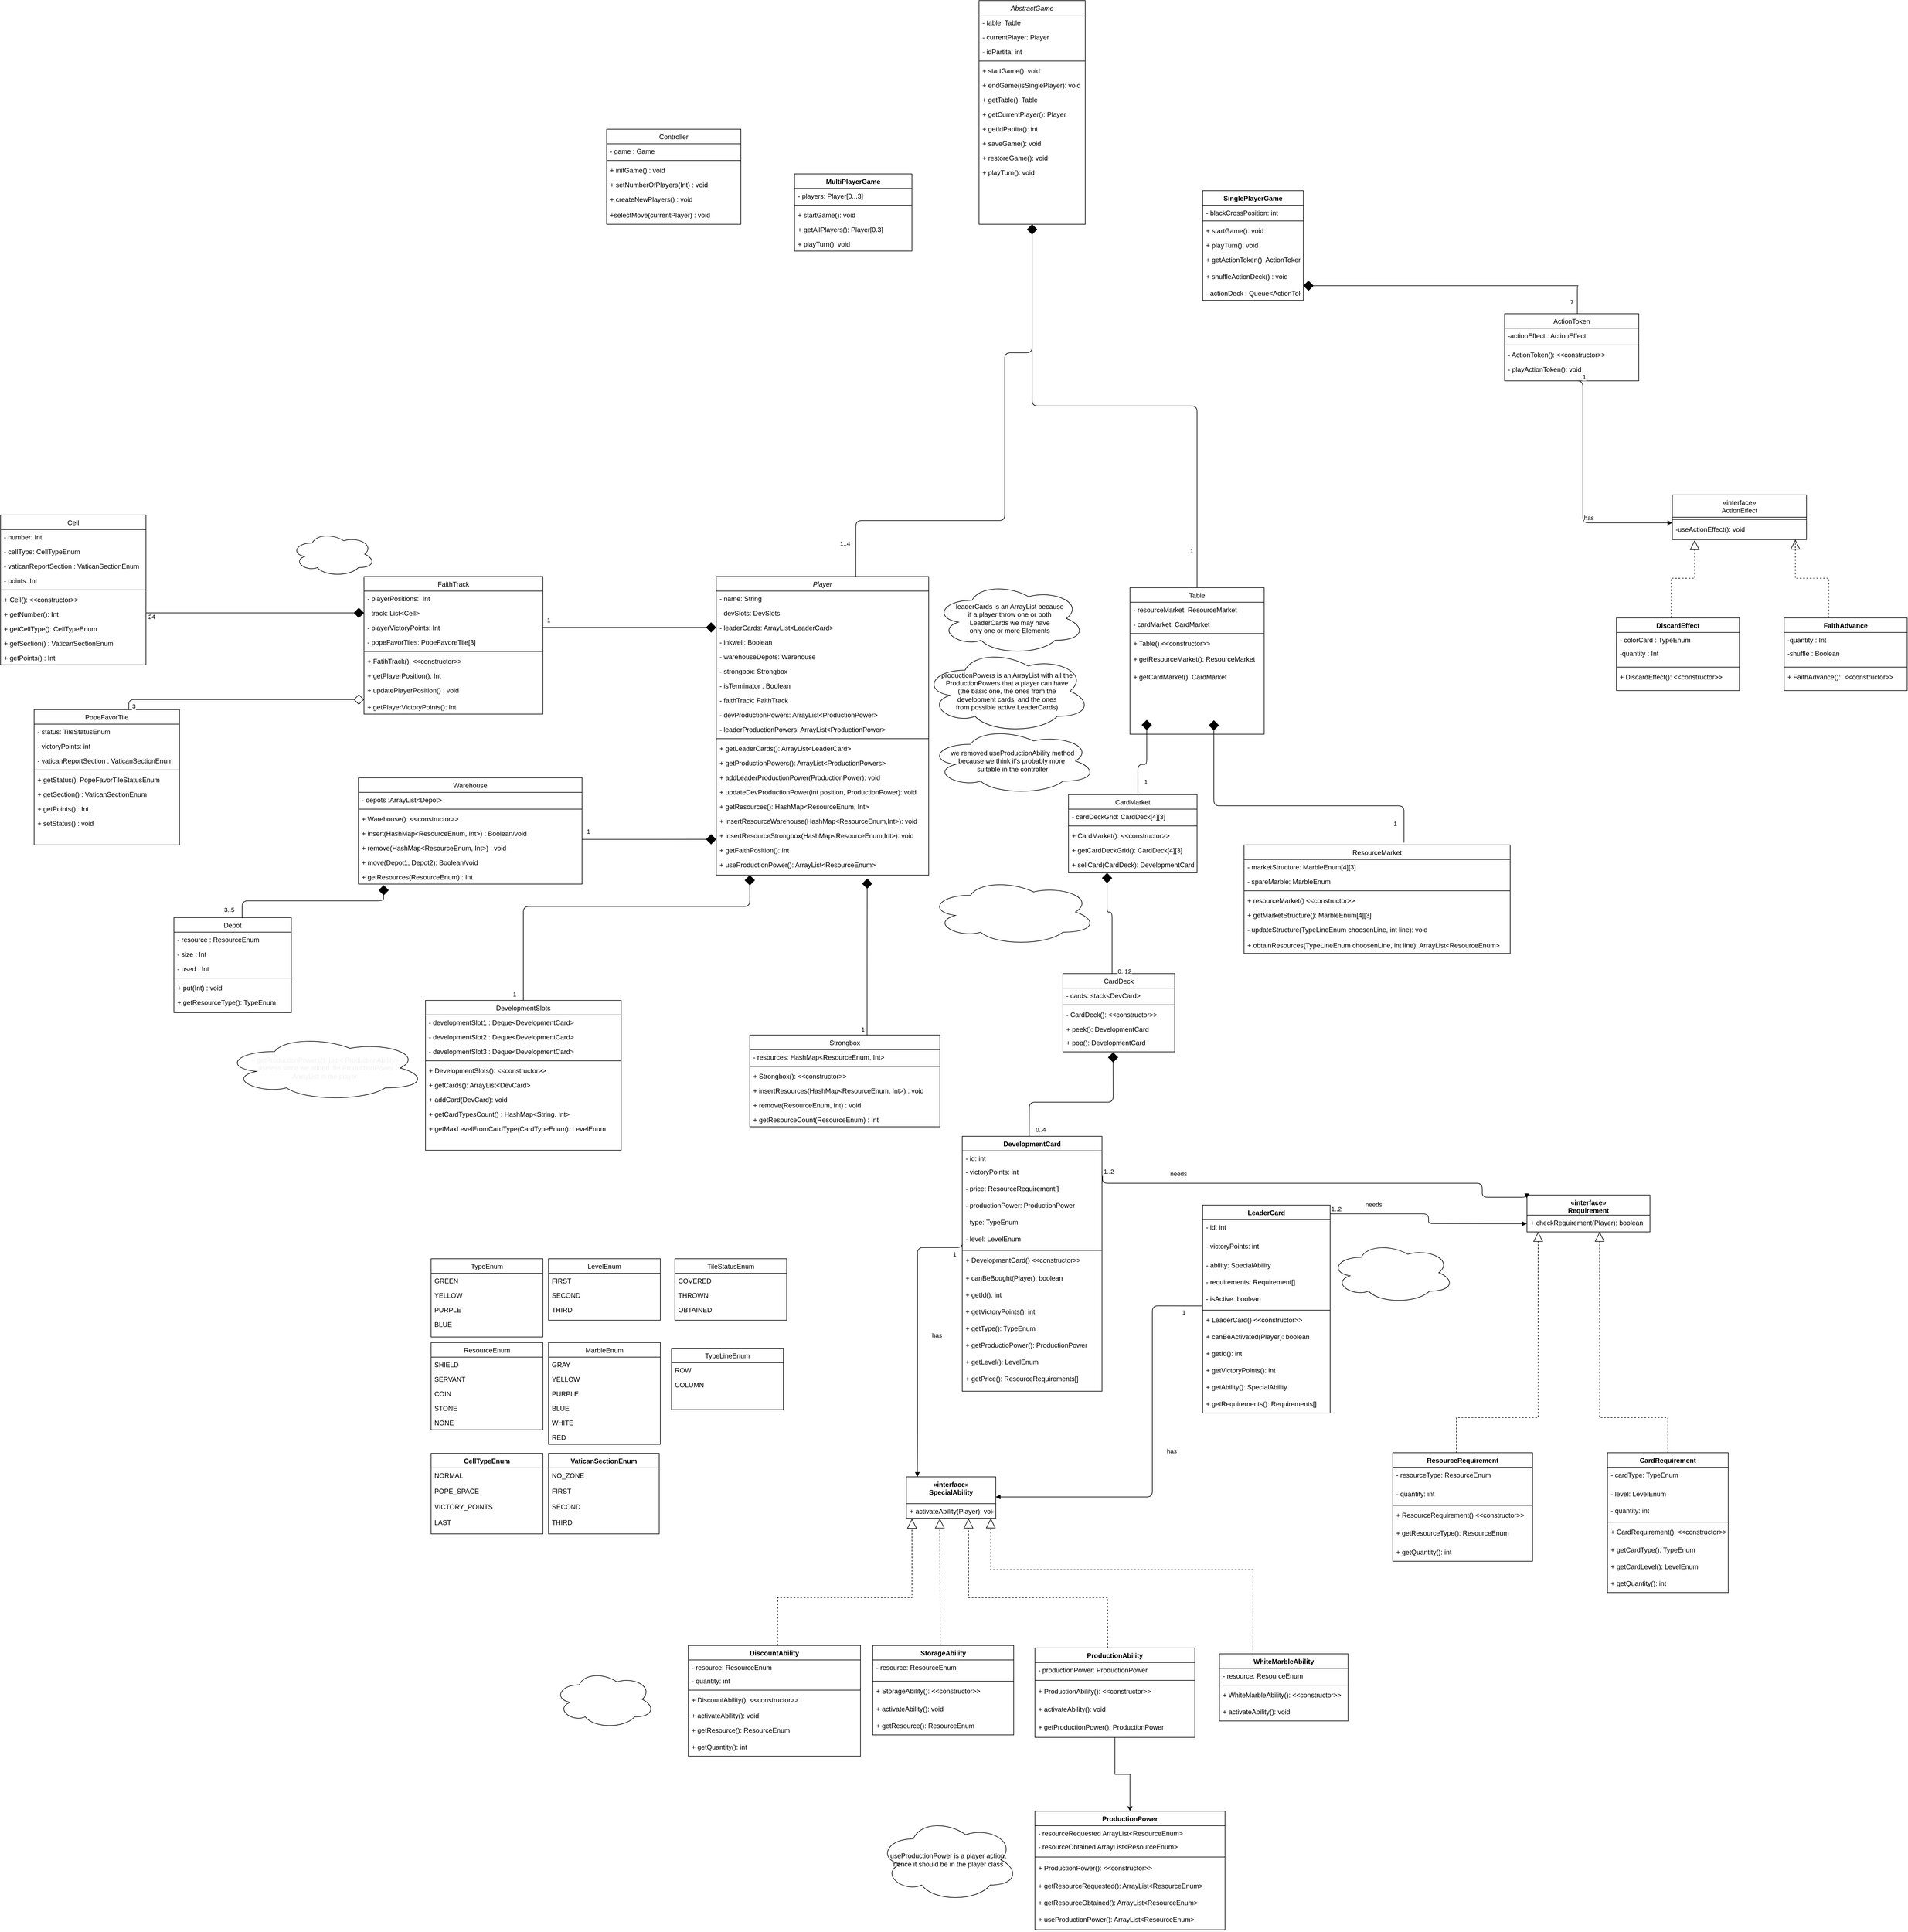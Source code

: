 <mxfile version="14.6.3" type="device"><diagram id="aMsVf8CStNkRdxoJnegu" name="Page-1"><mxGraphModel dx="7540" dy="6507" grid="1" gridSize="10" guides="1" tooltips="1" connect="1" arrows="1" fold="1" page="0" pageScale="1" pageWidth="850" pageHeight="1100" math="0" shadow="0"><root><mxCell id="0"/><mxCell id="1" parent="0"/><mxCell id="U3oWSPhhHsupaTbWxCNZ-7" value="DevelopmentCard" style="swimlane;fontStyle=1;align=center;verticalAlign=top;childLayout=stackLayout;horizontal=1;startSize=26;horizontalStack=0;resizeParent=1;resizeParentMax=0;resizeLast=0;collapsible=1;marginBottom=0;" parent="1" vertex="1"><mxGeometry x="-60" y="-1959" width="250" height="456" as="geometry"><mxRectangle x="240" y="160" width="60" height="26" as="alternateBounds"/></mxGeometry></mxCell><mxCell id="unlxlUVUHazPXVbaDgWZ-4" value="- id: int" style="text;strokeColor=none;fillColor=none;align=left;verticalAlign=top;spacingLeft=4;spacingRight=4;overflow=hidden;rotatable=0;points=[[0,0.5],[1,0.5]];portConstraint=eastwest;" parent="U3oWSPhhHsupaTbWxCNZ-7" vertex="1"><mxGeometry y="26" width="250" height="24" as="geometry"/></mxCell><mxCell id="SgW2OyLdH4xV6J2o_eZp-25" value="- victoryPoints: int" style="text;strokeColor=none;fillColor=none;align=left;verticalAlign=top;spacingLeft=4;spacingRight=4;overflow=hidden;rotatable=0;points=[[0,0.5],[1,0.5]];portConstraint=eastwest;" parent="U3oWSPhhHsupaTbWxCNZ-7" vertex="1"><mxGeometry y="50" width="250" height="30" as="geometry"/></mxCell><mxCell id="unlxlUVUHazPXVbaDgWZ-3" value="- price: ResourceRequirement[]" style="text;strokeColor=none;fillColor=none;align=left;verticalAlign=top;spacingLeft=4;spacingRight=4;overflow=hidden;rotatable=0;points=[[0,0.5],[1,0.5]];portConstraint=eastwest;" parent="U3oWSPhhHsupaTbWxCNZ-7" vertex="1"><mxGeometry y="80" width="250" height="30" as="geometry"/></mxCell><mxCell id="unlxlUVUHazPXVbaDgWZ-2" value="- productionPower: ProductionPower" style="text;strokeColor=none;fillColor=none;align=left;verticalAlign=top;spacingLeft=4;spacingRight=4;overflow=hidden;rotatable=0;points=[[0,0.5],[1,0.5]];portConstraint=eastwest;" parent="U3oWSPhhHsupaTbWxCNZ-7" vertex="1"><mxGeometry y="110" width="250" height="30" as="geometry"/></mxCell><mxCell id="U3oWSPhhHsupaTbWxCNZ-8" value="- type: TypeEnum" style="text;strokeColor=none;fillColor=none;align=left;verticalAlign=top;spacingLeft=4;spacingRight=4;overflow=hidden;rotatable=0;points=[[0,0.5],[1,0.5]];portConstraint=eastwest;" parent="U3oWSPhhHsupaTbWxCNZ-7" vertex="1"><mxGeometry y="140" width="250" height="30" as="geometry"/></mxCell><mxCell id="SgW2OyLdH4xV6J2o_eZp-36" value="- level: LevelEnum" style="text;strokeColor=none;fillColor=none;align=left;verticalAlign=top;spacingLeft=4;spacingRight=4;overflow=hidden;rotatable=0;points=[[0,0.5],[1,0.5]];portConstraint=eastwest;" parent="U3oWSPhhHsupaTbWxCNZ-7" vertex="1"><mxGeometry y="170" width="250" height="30" as="geometry"/></mxCell><mxCell id="U3oWSPhhHsupaTbWxCNZ-9" value="" style="line;strokeWidth=1;fillColor=none;align=left;verticalAlign=middle;spacingTop=-1;spacingLeft=3;spacingRight=3;rotatable=0;labelPosition=right;points=[];portConstraint=eastwest;" parent="U3oWSPhhHsupaTbWxCNZ-7" vertex="1"><mxGeometry y="200" width="250" height="8" as="geometry"/></mxCell><mxCell id="U3oWSPhhHsupaTbWxCNZ-10" value="+ DevelopmentCard() &lt;&lt;constructor&gt;&gt;" style="text;strokeColor=none;fillColor=none;align=left;verticalAlign=top;spacingLeft=4;spacingRight=4;overflow=hidden;rotatable=0;points=[[0,0.5],[1,0.5]];portConstraint=eastwest;" parent="U3oWSPhhHsupaTbWxCNZ-7" vertex="1"><mxGeometry y="208" width="250" height="32" as="geometry"/></mxCell><mxCell id="T4LIsc21OzxUZ2YBs2yB-30" value="+ canBeBought(Player): boolean" style="text;strokeColor=none;fillColor=none;align=left;verticalAlign=top;spacingLeft=4;spacingRight=4;overflow=hidden;rotatable=0;points=[[0,0.5],[1,0.5]];portConstraint=eastwest;" parent="U3oWSPhhHsupaTbWxCNZ-7" vertex="1"><mxGeometry y="240" width="250" height="30" as="geometry"/></mxCell><mxCell id="unlxlUVUHazPXVbaDgWZ-6" value="+ getId(): int" style="text;strokeColor=none;fillColor=none;align=left;verticalAlign=top;spacingLeft=4;spacingRight=4;overflow=hidden;rotatable=0;points=[[0,0.5],[1,0.5]];portConstraint=eastwest;" parent="U3oWSPhhHsupaTbWxCNZ-7" vertex="1"><mxGeometry y="270" width="250" height="30" as="geometry"/></mxCell><mxCell id="SgW2OyLdH4xV6J2o_eZp-30" value="+ getVictoryPoints(): int" style="text;strokeColor=none;fillColor=none;align=left;verticalAlign=top;spacingLeft=4;spacingRight=4;overflow=hidden;rotatable=0;points=[[0,0.5],[1,0.5]];portConstraint=eastwest;" parent="U3oWSPhhHsupaTbWxCNZ-7" vertex="1"><mxGeometry y="300" width="250" height="30" as="geometry"/></mxCell><mxCell id="SgW2OyLdH4xV6J2o_eZp-37" value="+ getType(): TypeEnum" style="text;strokeColor=none;fillColor=none;align=left;verticalAlign=top;spacingLeft=4;spacingRight=4;overflow=hidden;rotatable=0;points=[[0,0.5],[1,0.5]];portConstraint=eastwest;" parent="U3oWSPhhHsupaTbWxCNZ-7" vertex="1"><mxGeometry y="330" width="250" height="30" as="geometry"/></mxCell><mxCell id="SgW2OyLdH4xV6J2o_eZp-31" value="+ getProductioPower(): ProductionPower" style="text;strokeColor=none;fillColor=none;align=left;verticalAlign=top;spacingLeft=4;spacingRight=4;overflow=hidden;rotatable=0;points=[[0,0.5],[1,0.5]];portConstraint=eastwest;" parent="U3oWSPhhHsupaTbWxCNZ-7" vertex="1"><mxGeometry y="360" width="250" height="30" as="geometry"/></mxCell><mxCell id="SgW2OyLdH4xV6J2o_eZp-38" value="+ getLevel(): LevelEnum" style="text;strokeColor=none;fillColor=none;align=left;verticalAlign=top;spacingLeft=4;spacingRight=4;overflow=hidden;rotatable=0;points=[[0,0.5],[1,0.5]];portConstraint=eastwest;" parent="U3oWSPhhHsupaTbWxCNZ-7" vertex="1"><mxGeometry y="390" width="250" height="30" as="geometry"/></mxCell><mxCell id="SgW2OyLdH4xV6J2o_eZp-39" value="+ getPrice(): ResourceRequirements[]" style="text;strokeColor=none;fillColor=none;align=left;verticalAlign=top;spacingLeft=4;spacingRight=4;overflow=hidden;rotatable=0;points=[[0,0.5],[1,0.5]];portConstraint=eastwest;" parent="U3oWSPhhHsupaTbWxCNZ-7" vertex="1"><mxGeometry y="420" width="250" height="36" as="geometry"/></mxCell><mxCell id="U3oWSPhhHsupaTbWxCNZ-11" value="LeaderCard" style="swimlane;fontStyle=1;align=center;verticalAlign=top;childLayout=stackLayout;horizontal=1;startSize=26;horizontalStack=0;resizeParent=1;resizeParentMax=0;resizeLast=0;collapsible=1;marginBottom=0;" parent="1" vertex="1"><mxGeometry x="370" y="-1836" width="228" height="372" as="geometry"><mxRectangle x="240" y="160" width="60" height="26" as="alternateBounds"/></mxGeometry></mxCell><mxCell id="unlxlUVUHazPXVbaDgWZ-5" value="- id: int" style="text;strokeColor=none;fillColor=none;align=left;verticalAlign=top;spacingLeft=4;spacingRight=4;overflow=hidden;rotatable=0;points=[[0,0.5],[1,0.5]];portConstraint=eastwest;" parent="U3oWSPhhHsupaTbWxCNZ-11" vertex="1"><mxGeometry y="26" width="228" height="34" as="geometry"/></mxCell><mxCell id="unlxlUVUHazPXVbaDgWZ-1" value="- victoryPoints: int" style="text;strokeColor=none;fillColor=none;align=left;verticalAlign=top;spacingLeft=4;spacingRight=4;overflow=hidden;rotatable=0;points=[[0,0.5],[1,0.5]];portConstraint=eastwest;" parent="U3oWSPhhHsupaTbWxCNZ-11" vertex="1"><mxGeometry y="60" width="228" height="34" as="geometry"/></mxCell><mxCell id="SgW2OyLdH4xV6J2o_eZp-26" value="- ability: SpecialAbility" style="text;strokeColor=none;fillColor=none;align=left;verticalAlign=top;spacingLeft=4;spacingRight=4;overflow=hidden;rotatable=0;points=[[0,0.5],[1,0.5]];portConstraint=eastwest;" parent="U3oWSPhhHsupaTbWxCNZ-11" vertex="1"><mxGeometry y="94" width="228" height="30" as="geometry"/></mxCell><mxCell id="SgW2OyLdH4xV6J2o_eZp-27" value="- requirements: Requirement[]" style="text;strokeColor=none;fillColor=none;align=left;verticalAlign=top;spacingLeft=4;spacingRight=4;overflow=hidden;rotatable=0;points=[[0,0.5],[1,0.5]];portConstraint=eastwest;" parent="U3oWSPhhHsupaTbWxCNZ-11" vertex="1"><mxGeometry y="124" width="228" height="30" as="geometry"/></mxCell><mxCell id="eCBDgA8czwesucPKjMwJ-17" value="- isActive: boolean&#xA;" style="text;align=left;verticalAlign=top;spacingLeft=4;spacingRight=4;overflow=hidden;rotatable=0;points=[[0,0.5],[1,0.5]];portConstraint=eastwest;" parent="U3oWSPhhHsupaTbWxCNZ-11" vertex="1"><mxGeometry y="154" width="228" height="30" as="geometry"/></mxCell><mxCell id="U3oWSPhhHsupaTbWxCNZ-12" value="" style="line;strokeWidth=1;fillColor=none;align=left;verticalAlign=middle;spacingTop=-1;spacingLeft=3;spacingRight=3;rotatable=0;labelPosition=right;points=[];portConstraint=eastwest;" parent="U3oWSPhhHsupaTbWxCNZ-11" vertex="1"><mxGeometry y="184" width="228" height="8" as="geometry"/></mxCell><mxCell id="U3oWSPhhHsupaTbWxCNZ-13" value="+ LeaderCard() &lt;&lt;constructor&gt;&gt;" style="text;strokeColor=none;fillColor=none;align=left;verticalAlign=top;spacingLeft=4;spacingRight=4;overflow=hidden;rotatable=0;points=[[0,0.5],[1,0.5]];portConstraint=eastwest;" parent="U3oWSPhhHsupaTbWxCNZ-11" vertex="1"><mxGeometry y="192" width="228" height="30" as="geometry"/></mxCell><mxCell id="T4LIsc21OzxUZ2YBs2yB-31" value="+ canBeActivated(Player): boolean" style="text;strokeColor=none;fillColor=none;align=left;verticalAlign=top;spacingLeft=4;spacingRight=4;overflow=hidden;rotatable=0;points=[[0,0.5],[1,0.5]];portConstraint=eastwest;" parent="U3oWSPhhHsupaTbWxCNZ-11" vertex="1"><mxGeometry y="222" width="228" height="30" as="geometry"/></mxCell><mxCell id="SgW2OyLdH4xV6J2o_eZp-29" value="+ getId(): int" style="text;strokeColor=none;fillColor=none;align=left;verticalAlign=top;spacingLeft=4;spacingRight=4;overflow=hidden;rotatable=0;points=[[0,0.5],[1,0.5]];portConstraint=eastwest;" parent="U3oWSPhhHsupaTbWxCNZ-11" vertex="1"><mxGeometry y="252" width="228" height="30" as="geometry"/></mxCell><mxCell id="unlxlUVUHazPXVbaDgWZ-7" value="+ getVictoryPoints(): int" style="text;strokeColor=none;fillColor=none;align=left;verticalAlign=top;spacingLeft=4;spacingRight=4;overflow=hidden;rotatable=0;points=[[0,0.5],[1,0.5]];portConstraint=eastwest;" parent="U3oWSPhhHsupaTbWxCNZ-11" vertex="1"><mxGeometry y="282" width="228" height="30" as="geometry"/></mxCell><mxCell id="unlxlUVUHazPXVbaDgWZ-8" value="+ getAbility(): SpecialAbility" style="text;strokeColor=none;fillColor=none;align=left;verticalAlign=top;spacingLeft=4;spacingRight=4;overflow=hidden;rotatable=0;points=[[0,0.5],[1,0.5]];portConstraint=eastwest;" parent="U3oWSPhhHsupaTbWxCNZ-11" vertex="1"><mxGeometry y="312" width="228" height="30" as="geometry"/></mxCell><mxCell id="SgW2OyLdH4xV6J2o_eZp-34" value="+ getRequirements(): Requirements[]" style="text;strokeColor=none;fillColor=none;align=left;verticalAlign=top;spacingLeft=4;spacingRight=4;overflow=hidden;rotatable=0;points=[[0,0.5],[1,0.5]];portConstraint=eastwest;" parent="U3oWSPhhHsupaTbWxCNZ-11" vertex="1"><mxGeometry y="342" width="228" height="30" as="geometry"/></mxCell><mxCell id="U3oWSPhhHsupaTbWxCNZ-14" value="" style="edgeStyle=orthogonalEdgeStyle;rounded=0;orthogonalLoop=1;jettySize=auto;html=1;endArrow=block;endFill=0;endSize=15;dashed=1;" parent="1" source="U3oWSPhhHsupaTbWxCNZ-18" target="U3oWSPhhHsupaTbWxCNZ-16" edge="1"><mxGeometry relative="1" as="geometry"><Array as="points"><mxPoint x="824" y="-1456"/><mxPoint x="970" y="-1456"/></Array></mxGeometry></mxCell><mxCell id="U3oWSPhhHsupaTbWxCNZ-15" value="" style="edgeStyle=orthogonalEdgeStyle;rounded=0;orthogonalLoop=1;jettySize=auto;html=1;endArrow=block;endFill=0;endSize=15;dashed=1;" parent="1" source="U3oWSPhhHsupaTbWxCNZ-22" target="U3oWSPhhHsupaTbWxCNZ-16" edge="1"><mxGeometry relative="1" as="geometry"><Array as="points"><mxPoint x="1202" y="-1456"/><mxPoint x="1080" y="-1456"/></Array></mxGeometry></mxCell><mxCell id="U3oWSPhhHsupaTbWxCNZ-16" value="«interface»&#xA;Requirement" style="swimlane;fontStyle=1;align=center;verticalAlign=top;childLayout=stackLayout;horizontal=1;startSize=36;horizontalStack=0;resizeParent=1;resizeParentMax=0;resizeLast=0;collapsible=1;marginBottom=0;" parent="1" vertex="1"><mxGeometry x="950" y="-1854" width="220" height="66" as="geometry"/></mxCell><mxCell id="T4LIsc21OzxUZ2YBs2yB-29" value="+ checkRequirement(Player): boolean" style="text;strokeColor=none;fillColor=none;align=left;verticalAlign=top;spacingLeft=4;spacingRight=4;overflow=hidden;rotatable=0;points=[[0,0.5],[1,0.5]];portConstraint=eastwest;" parent="U3oWSPhhHsupaTbWxCNZ-16" vertex="1"><mxGeometry y="36" width="220" height="30" as="geometry"/></mxCell><mxCell id="U3oWSPhhHsupaTbWxCNZ-18" value="ResourceRequirement" style="swimlane;fontStyle=1;align=center;verticalAlign=top;childLayout=stackLayout;horizontal=1;startSize=26;horizontalStack=0;resizeParent=1;resizeParentMax=0;resizeLast=0;collapsible=1;marginBottom=0;" parent="1" vertex="1"><mxGeometry x="710" y="-1393" width="250" height="194" as="geometry"/></mxCell><mxCell id="SgW2OyLdH4xV6J2o_eZp-45" value="- resourceType: ResourceEnum" style="text;strokeColor=none;fillColor=none;align=left;verticalAlign=top;spacingLeft=4;spacingRight=4;overflow=hidden;rotatable=0;points=[[0,0.5],[1,0.5]];portConstraint=eastwest;" parent="U3oWSPhhHsupaTbWxCNZ-18" vertex="1"><mxGeometry y="26" width="250" height="34" as="geometry"/></mxCell><mxCell id="U3oWSPhhHsupaTbWxCNZ-19" value="- quantity: int&#xA;" style="text;strokeColor=none;fillColor=none;align=left;verticalAlign=top;spacingLeft=4;spacingRight=4;overflow=hidden;rotatable=0;points=[[0,0.5],[1,0.5]];portConstraint=eastwest;" parent="U3oWSPhhHsupaTbWxCNZ-18" vertex="1"><mxGeometry y="60" width="250" height="30" as="geometry"/></mxCell><mxCell id="U3oWSPhhHsupaTbWxCNZ-20" value="" style="line;strokeWidth=1;fillColor=none;align=left;verticalAlign=middle;spacingTop=-1;spacingLeft=3;spacingRight=3;rotatable=0;labelPosition=right;points=[];portConstraint=eastwest;" parent="U3oWSPhhHsupaTbWxCNZ-18" vertex="1"><mxGeometry y="90" width="250" height="8" as="geometry"/></mxCell><mxCell id="SgW2OyLdH4xV6J2o_eZp-46" value="+ ResourceRequirement() &lt;&lt;constructor&gt;&gt;" style="text;strokeColor=none;fillColor=none;align=left;verticalAlign=top;spacingLeft=4;spacingRight=4;overflow=hidden;rotatable=0;points=[[0,0.5],[1,0.5]];portConstraint=eastwest;" parent="U3oWSPhhHsupaTbWxCNZ-18" vertex="1"><mxGeometry y="98" width="250" height="32" as="geometry"/></mxCell><mxCell id="U3oWSPhhHsupaTbWxCNZ-21" value="+ getResourceType(): ResourceEnum" style="text;strokeColor=none;fillColor=none;align=left;verticalAlign=top;spacingLeft=4;spacingRight=4;overflow=hidden;rotatable=0;points=[[0,0.5],[1,0.5]];portConstraint=eastwest;" parent="U3oWSPhhHsupaTbWxCNZ-18" vertex="1"><mxGeometry y="130" width="250" height="34" as="geometry"/></mxCell><mxCell id="SgW2OyLdH4xV6J2o_eZp-47" value="+ getQuantity(): int&#xA;" style="text;strokeColor=none;fillColor=none;align=left;verticalAlign=top;spacingLeft=4;spacingRight=4;overflow=hidden;rotatable=0;points=[[0,0.5],[1,0.5]];portConstraint=eastwest;" parent="U3oWSPhhHsupaTbWxCNZ-18" vertex="1"><mxGeometry y="164" width="250" height="30" as="geometry"/></mxCell><mxCell id="U3oWSPhhHsupaTbWxCNZ-22" value="CardRequirement" style="swimlane;fontStyle=1;align=center;verticalAlign=top;childLayout=stackLayout;horizontal=1;startSize=26;horizontalStack=0;resizeParent=1;resizeParentMax=0;resizeLast=0;collapsible=1;marginBottom=0;" parent="1" vertex="1"><mxGeometry x="1094" y="-1393" width="216" height="250" as="geometry"/></mxCell><mxCell id="U3oWSPhhHsupaTbWxCNZ-23" value="- cardType: TypeEnum" style="text;strokeColor=none;fillColor=none;align=left;verticalAlign=top;spacingLeft=4;spacingRight=4;overflow=hidden;rotatable=0;points=[[0,0.5],[1,0.5]];portConstraint=eastwest;" parent="U3oWSPhhHsupaTbWxCNZ-22" vertex="1"><mxGeometry y="26" width="216" height="34" as="geometry"/></mxCell><mxCell id="SgW2OyLdH4xV6J2o_eZp-48" value="- level: LevelEnum" style="text;strokeColor=none;fillColor=none;align=left;verticalAlign=top;spacingLeft=4;spacingRight=4;overflow=hidden;rotatable=0;points=[[0,0.5],[1,0.5]];portConstraint=eastwest;" parent="U3oWSPhhHsupaTbWxCNZ-22" vertex="1"><mxGeometry y="60" width="216" height="30" as="geometry"/></mxCell><mxCell id="SgW2OyLdH4xV6J2o_eZp-49" value="- quantity: int&#xA;" style="text;strokeColor=none;fillColor=none;align=left;verticalAlign=top;spacingLeft=4;spacingRight=4;overflow=hidden;rotatable=0;points=[[0,0.5],[1,0.5]];portConstraint=eastwest;" parent="U3oWSPhhHsupaTbWxCNZ-22" vertex="1"><mxGeometry y="90" width="216" height="30" as="geometry"/></mxCell><mxCell id="U3oWSPhhHsupaTbWxCNZ-24" value="" style="line;strokeWidth=1;fillColor=none;align=left;verticalAlign=middle;spacingTop=-1;spacingLeft=3;spacingRight=3;rotatable=0;labelPosition=right;points=[];portConstraint=eastwest;" parent="U3oWSPhhHsupaTbWxCNZ-22" vertex="1"><mxGeometry y="120" width="216" height="8" as="geometry"/></mxCell><mxCell id="U3oWSPhhHsupaTbWxCNZ-25" value="+ CardRequirement(): &lt;&lt;constructor&gt;&gt;" style="text;strokeColor=none;fillColor=none;align=left;verticalAlign=top;spacingLeft=4;spacingRight=4;overflow=hidden;rotatable=0;points=[[0,0.5],[1,0.5]];portConstraint=eastwest;" parent="U3oWSPhhHsupaTbWxCNZ-22" vertex="1"><mxGeometry y="128" width="216" height="32" as="geometry"/></mxCell><mxCell id="SgW2OyLdH4xV6J2o_eZp-50" value="+ getCardType(): TypeEnum" style="text;strokeColor=none;fillColor=none;align=left;verticalAlign=top;spacingLeft=4;spacingRight=4;overflow=hidden;rotatable=0;points=[[0,0.5],[1,0.5]];portConstraint=eastwest;" parent="U3oWSPhhHsupaTbWxCNZ-22" vertex="1"><mxGeometry y="160" width="216" height="30" as="geometry"/></mxCell><mxCell id="SgW2OyLdH4xV6J2o_eZp-51" value="+ getCardLevel(): LevelEnum" style="text;strokeColor=none;fillColor=none;align=left;verticalAlign=top;spacingLeft=4;spacingRight=4;overflow=hidden;rotatable=0;points=[[0,0.5],[1,0.5]];portConstraint=eastwest;" parent="U3oWSPhhHsupaTbWxCNZ-22" vertex="1"><mxGeometry y="190" width="216" height="30" as="geometry"/></mxCell><mxCell id="SgW2OyLdH4xV6J2o_eZp-52" value="+ getQuantity(): int&#xA;" style="text;strokeColor=none;fillColor=none;align=left;verticalAlign=top;spacingLeft=4;spacingRight=4;overflow=hidden;rotatable=0;points=[[0,0.5],[1,0.5]];portConstraint=eastwest;" parent="U3oWSPhhHsupaTbWxCNZ-22" vertex="1"><mxGeometry y="220" width="216" height="30" as="geometry"/></mxCell><mxCell id="U3oWSPhhHsupaTbWxCNZ-26" value="" style="edgeStyle=orthogonalEdgeStyle;rounded=0;orthogonalLoop=1;jettySize=auto;html=1;endArrow=block;endFill=0;endSize=15;entryX=0.063;entryY=1.034;entryDx=0;entryDy=0;entryPerimeter=0;dashed=1;" parent="1" source="U3oWSPhhHsupaTbWxCNZ-32" target="U3oWSPhhHsupaTbWxCNZ-31" edge="1"><mxGeometry relative="1" as="geometry"><Array as="points"><mxPoint x="-390" y="-1134"/><mxPoint x="-150" y="-1134"/></Array><mxPoint x="140" y="-1284" as="targetPoint"/></mxGeometry></mxCell><mxCell id="U3oWSPhhHsupaTbWxCNZ-27" value="" style="edgeStyle=orthogonalEdgeStyle;rounded=0;orthogonalLoop=1;jettySize=auto;html=1;endArrow=block;endFill=0;endSize=15;entryX=0.374;entryY=1.023;entryDx=0;entryDy=0;entryPerimeter=0;exitX=0.479;exitY=-0.001;exitDx=0;exitDy=0;exitPerimeter=0;dashed=1;" parent="1" source="U3oWSPhhHsupaTbWxCNZ-36" target="U3oWSPhhHsupaTbWxCNZ-31" edge="1"><mxGeometry relative="1" as="geometry"><Array as="points"><mxPoint x="-100" y="-1049"/></Array><mxPoint x="-120" y="-1244" as="targetPoint"/><mxPoint x="-100" y="-1064" as="sourcePoint"/></mxGeometry></mxCell><mxCell id="U3oWSPhhHsupaTbWxCNZ-28" value="" style="edgeStyle=orthogonalEdgeStyle;rounded=0;orthogonalLoop=1;jettySize=auto;html=1;endArrow=block;endFill=0;endSize=15;entryX=0.944;entryY=1.014;entryDx=0;entryDy=0;entryPerimeter=0;dashed=1;" parent="1" source="U3oWSPhhHsupaTbWxCNZ-40" target="U3oWSPhhHsupaTbWxCNZ-31" edge="1"><mxGeometry relative="1" as="geometry"><Array as="points"><mxPoint x="460" y="-1184"/><mxPoint x="-9" y="-1184"/></Array><mxPoint x="-20" y="-1264" as="targetPoint"/></mxGeometry></mxCell><mxCell id="U3oWSPhhHsupaTbWxCNZ-29" value="" style="edgeStyle=orthogonalEdgeStyle;rounded=0;orthogonalLoop=1;jettySize=auto;html=1;endArrow=block;endFill=0;endSize=15;entryX=0.695;entryY=1.022;entryDx=0;entryDy=0;entryPerimeter=0;dashed=1;" parent="1" source="U3oWSPhhHsupaTbWxCNZ-44" target="U3oWSPhhHsupaTbWxCNZ-31" edge="1"><mxGeometry relative="1" as="geometry"><Array as="points"><mxPoint x="200" y="-1134"/><mxPoint x="-49" y="-1134"/></Array><mxPoint x="50" y="-1224" as="targetPoint"/></mxGeometry></mxCell><mxCell id="U3oWSPhhHsupaTbWxCNZ-30" value="«interface»&#xA;SpecialAbility" style="swimlane;fontStyle=1;align=center;verticalAlign=top;childLayout=stackLayout;horizontal=1;startSize=48;horizontalStack=0;resizeParent=1;resizeParentMax=0;resizeLast=0;collapsible=1;marginBottom=0;" parent="1" vertex="1"><mxGeometry x="-160" y="-1350" width="160" height="74" as="geometry"/></mxCell><mxCell id="U3oWSPhhHsupaTbWxCNZ-31" value="+ activateAbility(Player): void" style="text;strokeColor=none;fillColor=none;align=left;verticalAlign=top;spacingLeft=4;spacingRight=4;overflow=hidden;rotatable=0;points=[[0,0.5],[1,0.5]];portConstraint=eastwest;" parent="U3oWSPhhHsupaTbWxCNZ-30" vertex="1"><mxGeometry y="48" width="160" height="26" as="geometry"/></mxCell><mxCell id="U3oWSPhhHsupaTbWxCNZ-32" value="DiscountAbility" style="swimlane;fontStyle=1;align=center;verticalAlign=top;childLayout=stackLayout;horizontal=1;startSize=26;horizontalStack=0;resizeParent=1;resizeParentMax=0;resizeLast=0;collapsible=1;marginBottom=0;" parent="1" vertex="1"><mxGeometry x="-550" y="-1048.5" width="308" height="198" as="geometry"/></mxCell><mxCell id="U3oWSPhhHsupaTbWxCNZ-33" value="- resource: ResourceEnum&#xA;" style="text;strokeColor=none;fillColor=none;align=left;verticalAlign=top;spacingLeft=4;spacingRight=4;overflow=hidden;rotatable=0;points=[[0,0.5],[1,0.5]];portConstraint=eastwest;" parent="U3oWSPhhHsupaTbWxCNZ-32" vertex="1"><mxGeometry y="26" width="308" height="24" as="geometry"/></mxCell><mxCell id="SgW2OyLdH4xV6J2o_eZp-23" value="- quantity: int&#xA;" style="text;strokeColor=none;fillColor=none;align=left;verticalAlign=top;spacingLeft=4;spacingRight=4;overflow=hidden;rotatable=0;points=[[0,0.5],[1,0.5]];portConstraint=eastwest;" parent="U3oWSPhhHsupaTbWxCNZ-32" vertex="1"><mxGeometry y="50" width="308" height="26" as="geometry"/></mxCell><mxCell id="U3oWSPhhHsupaTbWxCNZ-34" value="" style="line;strokeWidth=1;fillColor=none;align=left;verticalAlign=middle;spacingTop=-1;spacingLeft=3;spacingRight=3;rotatable=0;labelPosition=right;points=[];portConstraint=eastwest;" parent="U3oWSPhhHsupaTbWxCNZ-32" vertex="1"><mxGeometry y="76" width="308" height="8" as="geometry"/></mxCell><mxCell id="SgW2OyLdH4xV6J2o_eZp-13" value="+ DiscountAbility(): &lt;&lt;constructor&gt;&gt; " style="text;strokeColor=none;fillColor=none;align=left;verticalAlign=top;spacingLeft=4;spacingRight=4;overflow=hidden;rotatable=0;points=[[0,0.5],[1,0.5]];portConstraint=eastwest;" parent="U3oWSPhhHsupaTbWxCNZ-32" vertex="1"><mxGeometry y="84" width="308" height="28" as="geometry"/></mxCell><mxCell id="U3oWSPhhHsupaTbWxCNZ-35" value="+ activateAbility(): void" style="text;strokeColor=none;fillColor=none;align=left;verticalAlign=top;spacingLeft=4;spacingRight=4;overflow=hidden;rotatable=0;points=[[0,0.5],[1,0.5]];portConstraint=eastwest;" parent="U3oWSPhhHsupaTbWxCNZ-32" vertex="1"><mxGeometry y="112" width="308" height="26" as="geometry"/></mxCell><mxCell id="SgW2OyLdH4xV6J2o_eZp-14" value="+ getResource(): ResourceEnum&#xA;" style="text;strokeColor=none;fillColor=none;align=left;verticalAlign=top;spacingLeft=4;spacingRight=4;overflow=hidden;rotatable=0;points=[[0,0.5],[1,0.5]];portConstraint=eastwest;" parent="U3oWSPhhHsupaTbWxCNZ-32" vertex="1"><mxGeometry y="138" width="308" height="30" as="geometry"/></mxCell><mxCell id="SgW2OyLdH4xV6J2o_eZp-15" value="+ getQuantity(): int" style="text;strokeColor=none;fillColor=none;align=left;verticalAlign=top;spacingLeft=4;spacingRight=4;overflow=hidden;rotatable=0;points=[[0,0.5],[1,0.5]];portConstraint=eastwest;" parent="U3oWSPhhHsupaTbWxCNZ-32" vertex="1"><mxGeometry y="168" width="308" height="30" as="geometry"/></mxCell><mxCell id="U3oWSPhhHsupaTbWxCNZ-36" value="StorageAbility" style="swimlane;fontStyle=1;align=center;verticalAlign=top;childLayout=stackLayout;horizontal=1;startSize=26;horizontalStack=0;resizeParent=1;resizeParentMax=0;resizeLast=0;collapsible=1;marginBottom=0;" parent="1" vertex="1"><mxGeometry x="-220" y="-1048.5" width="252" height="160" as="geometry"/></mxCell><mxCell id="U3oWSPhhHsupaTbWxCNZ-37" value="- resource: ResourceEnum" style="text;strokeColor=none;fillColor=none;align=left;verticalAlign=top;spacingLeft=4;spacingRight=4;overflow=hidden;rotatable=0;points=[[0,0.5],[1,0.5]];portConstraint=eastwest;" parent="U3oWSPhhHsupaTbWxCNZ-36" vertex="1"><mxGeometry y="26" width="252" height="34" as="geometry"/></mxCell><mxCell id="U3oWSPhhHsupaTbWxCNZ-38" value="" style="line;strokeWidth=1;fillColor=none;align=left;verticalAlign=middle;spacingTop=-1;spacingLeft=3;spacingRight=3;rotatable=0;labelPosition=right;points=[];portConstraint=eastwest;" parent="U3oWSPhhHsupaTbWxCNZ-36" vertex="1"><mxGeometry y="60" width="252" height="8" as="geometry"/></mxCell><mxCell id="U3oWSPhhHsupaTbWxCNZ-39" value="+ StorageAbility(): &lt;&lt;constructor&gt;&gt;" style="text;strokeColor=none;fillColor=none;align=left;verticalAlign=top;spacingLeft=4;spacingRight=4;overflow=hidden;rotatable=0;points=[[0,0.5],[1,0.5]];portConstraint=eastwest;" parent="U3oWSPhhHsupaTbWxCNZ-36" vertex="1"><mxGeometry y="68" width="252" height="32" as="geometry"/></mxCell><mxCell id="SgW2OyLdH4xV6J2o_eZp-16" value="+ activateAbility(): void" style="text;strokeColor=none;fillColor=none;align=left;verticalAlign=top;spacingLeft=4;spacingRight=4;overflow=hidden;rotatable=0;points=[[0,0.5],[1,0.5]];portConstraint=eastwest;" parent="U3oWSPhhHsupaTbWxCNZ-36" vertex="1"><mxGeometry y="100" width="252" height="30" as="geometry"/></mxCell><mxCell id="SgW2OyLdH4xV6J2o_eZp-17" value="+ getResource(): ResourceEnum" style="text;strokeColor=none;fillColor=none;align=left;verticalAlign=top;spacingLeft=4;spacingRight=4;overflow=hidden;rotatable=0;points=[[0,0.5],[1,0.5]];portConstraint=eastwest;" parent="U3oWSPhhHsupaTbWxCNZ-36" vertex="1"><mxGeometry y="130" width="252" height="30" as="geometry"/></mxCell><mxCell id="U3oWSPhhHsupaTbWxCNZ-40" value="WhiteMarbleAbility" style="swimlane;fontStyle=1;align=center;verticalAlign=top;childLayout=stackLayout;horizontal=1;startSize=26;horizontalStack=0;resizeParent=1;resizeParentMax=0;resizeLast=0;collapsible=1;marginBottom=0;" parent="1" vertex="1"><mxGeometry x="400" y="-1033.5" width="230" height="120" as="geometry"/></mxCell><mxCell id="U3oWSPhhHsupaTbWxCNZ-41" value="- resource: ResourceEnum" style="text;strokeColor=none;fillColor=none;align=left;verticalAlign=top;spacingLeft=4;spacingRight=4;overflow=hidden;rotatable=0;points=[[0,0.5],[1,0.5]];portConstraint=eastwest;" parent="U3oWSPhhHsupaTbWxCNZ-40" vertex="1"><mxGeometry y="26" width="230" height="26" as="geometry"/></mxCell><mxCell id="U3oWSPhhHsupaTbWxCNZ-42" value="" style="line;strokeWidth=1;fillColor=none;align=left;verticalAlign=middle;spacingTop=-1;spacingLeft=3;spacingRight=3;rotatable=0;labelPosition=right;points=[];portConstraint=eastwest;" parent="U3oWSPhhHsupaTbWxCNZ-40" vertex="1"><mxGeometry y="52" width="230" height="8" as="geometry"/></mxCell><mxCell id="U3oWSPhhHsupaTbWxCNZ-43" value="+ WhiteMarbleAbility(): &lt;&lt;constructor&gt;&gt;" style="text;strokeColor=none;fillColor=none;align=left;verticalAlign=top;spacingLeft=4;spacingRight=4;overflow=hidden;rotatable=0;points=[[0,0.5],[1,0.5]];portConstraint=eastwest;" parent="U3oWSPhhHsupaTbWxCNZ-40" vertex="1"><mxGeometry y="60" width="230" height="30" as="geometry"/></mxCell><mxCell id="SgW2OyLdH4xV6J2o_eZp-22" value="+ activateAbility(): void" style="text;strokeColor=none;fillColor=none;align=left;verticalAlign=top;spacingLeft=4;spacingRight=4;overflow=hidden;rotatable=0;points=[[0,0.5],[1,0.5]];portConstraint=eastwest;" parent="U3oWSPhhHsupaTbWxCNZ-40" vertex="1"><mxGeometry y="90" width="230" height="30" as="geometry"/></mxCell><mxCell id="4I8ZsC8uxWPveBBP0AVv-9" value="" style="edgeStyle=orthogonalEdgeStyle;rounded=0;orthogonalLoop=1;jettySize=auto;html=1;" parent="1" source="U3oWSPhhHsupaTbWxCNZ-44" target="4I8ZsC8uxWPveBBP0AVv-1" edge="1"><mxGeometry relative="1" as="geometry"/></mxCell><mxCell id="U3oWSPhhHsupaTbWxCNZ-44" value="ProductionAbility" style="swimlane;fontStyle=1;align=center;verticalAlign=top;childLayout=stackLayout;horizontal=1;startSize=26;horizontalStack=0;resizeParent=1;resizeParentMax=0;resizeLast=0;collapsible=1;marginBottom=0;" parent="1" vertex="1"><mxGeometry x="70" y="-1044" width="286" height="160" as="geometry"/></mxCell><mxCell id="SgW2OyLdH4xV6J2o_eZp-18" value="- productionPower: ProductionPower" style="text;strokeColor=none;fillColor=none;align=left;verticalAlign=top;spacingLeft=4;spacingRight=4;overflow=hidden;rotatable=0;points=[[0,0.5],[1,0.5]];portConstraint=eastwest;" parent="U3oWSPhhHsupaTbWxCNZ-44" vertex="1"><mxGeometry y="26" width="286" height="26" as="geometry"/></mxCell><mxCell id="U3oWSPhhHsupaTbWxCNZ-46" value="" style="line;strokeWidth=1;fillColor=none;align=left;verticalAlign=middle;spacingTop=-1;spacingLeft=3;spacingRight=3;rotatable=0;labelPosition=right;points=[];portConstraint=eastwest;" parent="U3oWSPhhHsupaTbWxCNZ-44" vertex="1"><mxGeometry y="52" width="286" height="12" as="geometry"/></mxCell><mxCell id="U3oWSPhhHsupaTbWxCNZ-47" value="+ ProductionAbility(): &lt;&lt;constructor&gt;&gt;" style="text;strokeColor=none;fillColor=none;align=left;verticalAlign=top;spacingLeft=4;spacingRight=4;overflow=hidden;rotatable=0;points=[[0,0.5],[1,0.5]];portConstraint=eastwest;" parent="U3oWSPhhHsupaTbWxCNZ-44" vertex="1"><mxGeometry y="64" width="286" height="32" as="geometry"/></mxCell><mxCell id="SgW2OyLdH4xV6J2o_eZp-19" value="+ activateAbility(): void" style="text;strokeColor=none;fillColor=none;align=left;verticalAlign=top;spacingLeft=4;spacingRight=4;overflow=hidden;rotatable=0;points=[[0,0.5],[1,0.5]];portConstraint=eastwest;" parent="U3oWSPhhHsupaTbWxCNZ-44" vertex="1"><mxGeometry y="96" width="286" height="32" as="geometry"/></mxCell><mxCell id="4I8ZsC8uxWPveBBP0AVv-10" value="+ getProductionPower(): ProductionPower" style="text;strokeColor=none;fillColor=none;align=left;verticalAlign=top;spacingLeft=4;spacingRight=4;overflow=hidden;rotatable=0;points=[[0,0.5],[1,0.5]];portConstraint=eastwest;" parent="U3oWSPhhHsupaTbWxCNZ-44" vertex="1"><mxGeometry y="128" width="286" height="32" as="geometry"/></mxCell><mxCell id="U3oWSPhhHsupaTbWxCNZ-48" value="CellTypeEnum" style="swimlane;fontStyle=1;align=center;verticalAlign=top;childLayout=stackLayout;horizontal=1;startSize=26;horizontalStack=0;resizeParent=1;resizeParentMax=0;resizeLast=0;collapsible=1;marginBottom=0;" parent="1" vertex="1"><mxGeometry x="-1010" y="-1392" width="200" height="144" as="geometry"/></mxCell><mxCell id="U3oWSPhhHsupaTbWxCNZ-49" value="NORMAL&#xA;&#xA;POPE_SPACE&#xA;&#xA;VICTORY_POINTS&#xA;&#xA;LAST&#xA;" style="text;strokeColor=none;fillColor=none;align=left;verticalAlign=top;spacingLeft=4;spacingRight=4;overflow=hidden;rotatable=0;points=[[0,0.5],[1,0.5]];portConstraint=eastwest;" parent="U3oWSPhhHsupaTbWxCNZ-48" vertex="1"><mxGeometry y="26" width="200" height="118" as="geometry"/></mxCell><mxCell id="U3oWSPhhHsupaTbWxCNZ-50" value="VaticanSectionEnum" style="swimlane;fontStyle=1;align=center;verticalAlign=top;childLayout=stackLayout;horizontal=1;startSize=26;horizontalStack=0;resizeParent=1;resizeParentMax=0;resizeLast=0;collapsible=1;marginBottom=0;" parent="1" vertex="1"><mxGeometry x="-800" y="-1392" width="198" height="144" as="geometry"/></mxCell><mxCell id="U3oWSPhhHsupaTbWxCNZ-51" value="NO_ZONE&#xA;&#xA;FIRST&#xA;&#xA;SECOND&#xA;&#xA;THIRD&#xA;" style="text;strokeColor=none;fillColor=none;align=left;verticalAlign=top;spacingLeft=4;spacingRight=4;overflow=hidden;rotatable=0;points=[[0,0.5],[1,0.5]];portConstraint=eastwest;" parent="U3oWSPhhHsupaTbWxCNZ-50" vertex="1"><mxGeometry y="26" width="198" height="118" as="geometry"/></mxCell><mxCell id="U3oWSPhhHsupaTbWxCNZ-52" value="&lt;div&gt;has&lt;/div&gt;" style="endArrow=block;endFill=1;html=1;edgeStyle=orthogonalEdgeStyle;align=left;verticalAlign=top;entryX=0.999;entryY=0.486;entryDx=0;entryDy=0;entryPerimeter=0;exitX=-0.001;exitY=0.878;exitDx=0;exitDy=0;exitPerimeter=0;" parent="1" source="eCBDgA8czwesucPKjMwJ-17" target="U3oWSPhhHsupaTbWxCNZ-30" edge="1"><mxGeometry x="-0.056" y="24" relative="1" as="geometry"><mxPoint x="360" y="-1600" as="sourcePoint"/><mxPoint x="3" y="-1314" as="targetPoint"/><Array as="points"><mxPoint x="280" y="-1656"/><mxPoint x="280" y="-1314"/></Array><mxPoint as="offset"/></mxGeometry></mxCell><mxCell id="SgW2OyLdH4xV6J2o_eZp-33" value="1" style="edgeLabel;html=1;align=center;verticalAlign=middle;resizable=0;points=[];" parent="U3oWSPhhHsupaTbWxCNZ-52" vertex="1" connectable="0"><mxGeometry x="-0.944" y="-2" relative="1" as="geometry"><mxPoint x="-13.93" y="13.43" as="offset"/></mxGeometry></mxCell><mxCell id="U3oWSPhhHsupaTbWxCNZ-54" value="AbstractGame" style="swimlane;fontStyle=2;align=center;verticalAlign=top;childLayout=stackLayout;horizontal=1;startSize=26;horizontalStack=0;resizeParent=1;resizeLast=0;collapsible=1;marginBottom=0;rounded=0;shadow=0;strokeWidth=1;" parent="1" vertex="1"><mxGeometry x="-30" y="-3990" width="190" height="400" as="geometry"><mxRectangle x="-10" y="-3880" width="160" height="26" as="alternateBounds"/></mxGeometry></mxCell><mxCell id="U3oWSPhhHsupaTbWxCNZ-55" value="- table: Table" style="text;align=left;verticalAlign=top;spacingLeft=4;spacingRight=4;overflow=hidden;rotatable=0;points=[[0,0.5],[1,0.5]];portConstraint=eastwest;" parent="U3oWSPhhHsupaTbWxCNZ-54" vertex="1"><mxGeometry y="26" width="190" height="26" as="geometry"/></mxCell><mxCell id="U3oWSPhhHsupaTbWxCNZ-57" value="- currentPlayer: Player" style="text;align=left;verticalAlign=top;spacingLeft=4;spacingRight=4;overflow=hidden;rotatable=0;points=[[0,0.5],[1,0.5]];portConstraint=eastwest;rounded=0;shadow=0;html=0;" parent="U3oWSPhhHsupaTbWxCNZ-54" vertex="1"><mxGeometry y="52" width="190" height="26" as="geometry"/></mxCell><mxCell id="U3oWSPhhHsupaTbWxCNZ-58" value="- idPartita: int" style="text;align=left;verticalAlign=top;spacingLeft=4;spacingRight=4;overflow=hidden;rotatable=0;points=[[0,0.5],[1,0.5]];portConstraint=eastwest;rounded=0;shadow=0;html=0;" parent="U3oWSPhhHsupaTbWxCNZ-54" vertex="1"><mxGeometry y="78" width="190" height="26" as="geometry"/></mxCell><mxCell id="U3oWSPhhHsupaTbWxCNZ-59" value="" style="line;html=1;strokeWidth=1;align=left;verticalAlign=middle;spacingTop=-1;spacingLeft=3;spacingRight=3;rotatable=0;labelPosition=right;points=[];portConstraint=eastwest;" parent="U3oWSPhhHsupaTbWxCNZ-54" vertex="1"><mxGeometry y="104" width="190" height="8" as="geometry"/></mxCell><mxCell id="U3oWSPhhHsupaTbWxCNZ-60" value="+ startGame(): void" style="text;align=left;verticalAlign=top;spacingLeft=4;spacingRight=4;overflow=hidden;rotatable=0;points=[[0,0.5],[1,0.5]];portConstraint=eastwest;" parent="U3oWSPhhHsupaTbWxCNZ-54" vertex="1"><mxGeometry y="112" width="190" height="26" as="geometry"/></mxCell><mxCell id="U3oWSPhhHsupaTbWxCNZ-61" value="+ endGame(isSinglePlayer): void&#xA;" style="text;align=left;verticalAlign=top;spacingLeft=4;spacingRight=4;overflow=hidden;rotatable=0;points=[[0,0.5],[1,0.5]];portConstraint=eastwest;" parent="U3oWSPhhHsupaTbWxCNZ-54" vertex="1"><mxGeometry y="138" width="190" height="26" as="geometry"/></mxCell><mxCell id="U3oWSPhhHsupaTbWxCNZ-62" value="+ getTable(): Table" style="text;align=left;verticalAlign=top;spacingLeft=4;spacingRight=4;overflow=hidden;rotatable=0;points=[[0,0.5],[1,0.5]];portConstraint=eastwest;" parent="U3oWSPhhHsupaTbWxCNZ-54" vertex="1"><mxGeometry y="164" width="190" height="26" as="geometry"/></mxCell><mxCell id="U3oWSPhhHsupaTbWxCNZ-64" value="+ getCurrentPlayer(): Player" style="text;align=left;verticalAlign=top;spacingLeft=4;spacingRight=4;overflow=hidden;rotatable=0;points=[[0,0.5],[1,0.5]];portConstraint=eastwest;" parent="U3oWSPhhHsupaTbWxCNZ-54" vertex="1"><mxGeometry y="190" width="190" height="26" as="geometry"/></mxCell><mxCell id="U3oWSPhhHsupaTbWxCNZ-65" value="+ getIdPartita(): int" style="text;align=left;verticalAlign=top;spacingLeft=4;spacingRight=4;overflow=hidden;rotatable=0;points=[[0,0.5],[1,0.5]];portConstraint=eastwest;" parent="U3oWSPhhHsupaTbWxCNZ-54" vertex="1"><mxGeometry y="216" width="190" height="26" as="geometry"/></mxCell><mxCell id="U3oWSPhhHsupaTbWxCNZ-66" value="+ saveGame(): void" style="text;align=left;verticalAlign=top;spacingLeft=4;spacingRight=4;overflow=hidden;rotatable=0;points=[[0,0.5],[1,0.5]];portConstraint=eastwest;" parent="U3oWSPhhHsupaTbWxCNZ-54" vertex="1"><mxGeometry y="242" width="190" height="26" as="geometry"/></mxCell><mxCell id="U3oWSPhhHsupaTbWxCNZ-67" value="+ restoreGame(): void" style="text;align=left;verticalAlign=top;spacingLeft=4;spacingRight=4;overflow=hidden;rotatable=0;points=[[0,0.5],[1,0.5]];portConstraint=eastwest;" parent="U3oWSPhhHsupaTbWxCNZ-54" vertex="1"><mxGeometry y="268" width="190" height="26" as="geometry"/></mxCell><mxCell id="U3oWSPhhHsupaTbWxCNZ-68" value="+ playTurn(): void" style="text;align=left;verticalAlign=top;spacingLeft=4;spacingRight=4;overflow=hidden;rotatable=0;points=[[0,0.5],[1,0.5]];portConstraint=eastwest;" parent="U3oWSPhhHsupaTbWxCNZ-54" vertex="1"><mxGeometry y="294" width="190" height="26" as="geometry"/></mxCell><mxCell id="U3oWSPhhHsupaTbWxCNZ-70" value="ResourceMarket" style="swimlane;fontStyle=0;align=center;verticalAlign=top;childLayout=stackLayout;horizontal=1;startSize=26;horizontalStack=0;resizeParent=1;resizeLast=0;collapsible=1;marginBottom=0;rounded=0;shadow=0;strokeWidth=1;" parent="1" vertex="1"><mxGeometry x="444" y="-2480" width="476" height="194" as="geometry"><mxRectangle x="130" y="380" width="160" height="26" as="alternateBounds"/></mxGeometry></mxCell><mxCell id="U3oWSPhhHsupaTbWxCNZ-71" value="- marketStructure: MarbleEnum[4][3]" style="text;align=left;verticalAlign=top;spacingLeft=4;spacingRight=4;overflow=hidden;rotatable=0;points=[[0,0.5],[1,0.5]];portConstraint=eastwest;" parent="U3oWSPhhHsupaTbWxCNZ-70" vertex="1"><mxGeometry y="26" width="476" height="26" as="geometry"/></mxCell><mxCell id="U3oWSPhhHsupaTbWxCNZ-72" value="- spareMarble: MarbleEnum" style="text;align=left;verticalAlign=top;spacingLeft=4;spacingRight=4;overflow=hidden;rotatable=0;points=[[0,0.5],[1,0.5]];portConstraint=eastwest;rounded=0;shadow=0;html=0;" parent="U3oWSPhhHsupaTbWxCNZ-70" vertex="1"><mxGeometry y="52" width="476" height="26" as="geometry"/></mxCell><mxCell id="U3oWSPhhHsupaTbWxCNZ-73" value="" style="line;html=1;strokeWidth=1;align=left;verticalAlign=middle;spacingTop=-1;spacingLeft=3;spacingRight=3;rotatable=0;labelPosition=right;points=[];portConstraint=eastwest;" parent="U3oWSPhhHsupaTbWxCNZ-70" vertex="1"><mxGeometry y="78" width="476" height="8" as="geometry"/></mxCell><mxCell id="U3oWSPhhHsupaTbWxCNZ-74" value="+ resourceMarket() &lt;&lt;constructor&gt;&gt;" style="text;align=left;verticalAlign=top;spacingLeft=4;spacingRight=4;overflow=hidden;rotatable=0;points=[[0,0.5],[1,0.5]];portConstraint=eastwest;fontStyle=0" parent="U3oWSPhhHsupaTbWxCNZ-70" vertex="1"><mxGeometry y="86" width="476" height="26" as="geometry"/></mxCell><mxCell id="T4LIsc21OzxUZ2YBs2yB-25" value="+ getMarketStructure(): MarbleEnum[4][3]" style="text;align=left;verticalAlign=top;spacingLeft=4;spacingRight=4;overflow=hidden;rotatable=0;points=[[0,0.5],[1,0.5]];portConstraint=eastwest;fontStyle=0" parent="U3oWSPhhHsupaTbWxCNZ-70" vertex="1"><mxGeometry y="112" width="476" height="26" as="geometry"/></mxCell><mxCell id="U3oWSPhhHsupaTbWxCNZ-76" value="- updateStructure(TypeLineEnum choosenLine, int line): void" style="text;align=left;verticalAlign=top;spacingLeft=4;spacingRight=4;overflow=hidden;rotatable=0;points=[[0,0.5],[1,0.5]];portConstraint=eastwest;fontStyle=0" parent="U3oWSPhhHsupaTbWxCNZ-70" vertex="1"><mxGeometry y="138" width="476" height="28" as="geometry"/></mxCell><mxCell id="T4LIsc21OzxUZ2YBs2yB-24" value="+ obtainResources(TypeLineEnum choosenLine, int line): ArrayList&lt;ResourceEnum&gt;" style="text;align=left;verticalAlign=top;spacingLeft=4;spacingRight=4;overflow=hidden;rotatable=0;points=[[0,0.5],[1,0.5]];portConstraint=eastwest;fontStyle=0" parent="U3oWSPhhHsupaTbWxCNZ-70" vertex="1"><mxGeometry y="166" width="476" height="28" as="geometry"/></mxCell><mxCell id="U3oWSPhhHsupaTbWxCNZ-77" value="CardMarket" style="swimlane;fontStyle=0;align=center;verticalAlign=top;childLayout=stackLayout;horizontal=1;startSize=26;horizontalStack=0;resizeParent=1;resizeLast=0;collapsible=1;marginBottom=0;rounded=0;shadow=0;strokeWidth=1;" parent="1" vertex="1"><mxGeometry x="130" y="-2570" width="230" height="140" as="geometry"><mxRectangle x="340" y="380" width="170" height="26" as="alternateBounds"/></mxGeometry></mxCell><mxCell id="U3oWSPhhHsupaTbWxCNZ-78" value="- cardDeckGrid: CardDeck[4][3]" style="text;align=left;verticalAlign=top;spacingLeft=4;spacingRight=4;overflow=hidden;rotatable=0;points=[[0,0.5],[1,0.5]];portConstraint=eastwest;" parent="U3oWSPhhHsupaTbWxCNZ-77" vertex="1"><mxGeometry y="26" width="230" height="26" as="geometry"/></mxCell><mxCell id="U3oWSPhhHsupaTbWxCNZ-79" value="" style="line;html=1;strokeWidth=1;align=left;verticalAlign=middle;spacingTop=-1;spacingLeft=3;spacingRight=3;rotatable=0;labelPosition=right;points=[];portConstraint=eastwest;" parent="U3oWSPhhHsupaTbWxCNZ-77" vertex="1"><mxGeometry y="52" width="230" height="8" as="geometry"/></mxCell><mxCell id="U3oWSPhhHsupaTbWxCNZ-80" value="+ CardMarket(): &lt;&lt;constructor&gt;&gt;" style="text;align=left;verticalAlign=top;spacingLeft=4;spacingRight=4;overflow=hidden;rotatable=0;points=[[0,0.5],[1,0.5]];portConstraint=eastwest;" parent="U3oWSPhhHsupaTbWxCNZ-77" vertex="1"><mxGeometry y="60" width="230" height="26" as="geometry"/></mxCell><mxCell id="U3oWSPhhHsupaTbWxCNZ-81" value="+ getCardDeckGrid(): CardDeck[4][3]" style="text;align=left;verticalAlign=top;spacingLeft=4;spacingRight=4;overflow=hidden;rotatable=0;points=[[0,0.5],[1,0.5]];portConstraint=eastwest;" parent="U3oWSPhhHsupaTbWxCNZ-77" vertex="1"><mxGeometry y="86" width="230" height="26" as="geometry"/></mxCell><mxCell id="T4LIsc21OzxUZ2YBs2yB-26" value="+ sellCard(CardDeck): DevelopmentCard" style="text;align=left;verticalAlign=top;spacingLeft=4;spacingRight=4;overflow=hidden;rotatable=0;points=[[0,0.5],[1,0.5]];portConstraint=eastwest;" parent="U3oWSPhhHsupaTbWxCNZ-77" vertex="1"><mxGeometry y="112" width="230" height="26" as="geometry"/></mxCell><mxCell id="U3oWSPhhHsupaTbWxCNZ-83" value="Table" style="swimlane;fontStyle=0;align=center;verticalAlign=top;childLayout=stackLayout;horizontal=1;startSize=26;horizontalStack=0;resizeParent=1;resizeLast=0;collapsible=1;marginBottom=0;rounded=0;shadow=0;strokeWidth=1;" parent="1" vertex="1"><mxGeometry x="240" y="-2940" width="240" height="262" as="geometry"><mxRectangle x="550" y="140" width="160" height="26" as="alternateBounds"/></mxGeometry></mxCell><mxCell id="U3oWSPhhHsupaTbWxCNZ-84" value="- resourceMarket: ResourceMarket&#xA;" style="text;align=left;verticalAlign=top;spacingLeft=4;spacingRight=4;overflow=hidden;rotatable=0;points=[[0,0.5],[1,0.5]];portConstraint=eastwest;" parent="U3oWSPhhHsupaTbWxCNZ-83" vertex="1"><mxGeometry y="26" width="240" height="26" as="geometry"/></mxCell><mxCell id="U3oWSPhhHsupaTbWxCNZ-85" value="- cardMarket: CardMarket" style="text;align=left;verticalAlign=top;spacingLeft=4;spacingRight=4;overflow=hidden;rotatable=0;points=[[0,0.5],[1,0.5]];portConstraint=eastwest;rounded=0;shadow=0;html=0;" parent="U3oWSPhhHsupaTbWxCNZ-83" vertex="1"><mxGeometry y="52" width="240" height="26" as="geometry"/></mxCell><mxCell id="U3oWSPhhHsupaTbWxCNZ-87" value="" style="line;html=1;strokeWidth=1;align=left;verticalAlign=middle;spacingTop=-1;spacingLeft=3;spacingRight=3;rotatable=0;labelPosition=right;points=[];portConstraint=eastwest;" parent="U3oWSPhhHsupaTbWxCNZ-83" vertex="1"><mxGeometry y="78" width="240" height="8" as="geometry"/></mxCell><mxCell id="U3oWSPhhHsupaTbWxCNZ-88" value="+ Table() &lt;&lt;constructor&gt;&gt;" style="text;align=left;verticalAlign=top;spacingLeft=4;spacingRight=4;overflow=hidden;rotatable=0;points=[[0,0.5],[1,0.5]];portConstraint=eastwest;" parent="U3oWSPhhHsupaTbWxCNZ-83" vertex="1"><mxGeometry y="86" width="240" height="28" as="geometry"/></mxCell><mxCell id="U3oWSPhhHsupaTbWxCNZ-89" value="+ getResourceMarket(): ResourceMarket" style="text;align=left;verticalAlign=top;spacingLeft=4;spacingRight=4;overflow=hidden;rotatable=0;points=[[0,0.5],[1,0.5]];portConstraint=eastwest;" parent="U3oWSPhhHsupaTbWxCNZ-83" vertex="1"><mxGeometry y="114" width="240" height="32" as="geometry"/></mxCell><mxCell id="U3oWSPhhHsupaTbWxCNZ-90" value="+ getCardMarket(): CardMarket" style="text;align=left;verticalAlign=top;spacingLeft=4;spacingRight=4;overflow=hidden;rotatable=0;points=[[0,0.5],[1,0.5]];portConstraint=eastwest;" parent="U3oWSPhhHsupaTbWxCNZ-83" vertex="1"><mxGeometry y="146" width="240" height="30" as="geometry"/></mxCell><mxCell id="U3oWSPhhHsupaTbWxCNZ-91" value="" style="endArrow=diamond;shadow=0;strokeWidth=1;rounded=1;endFill=1;edgeStyle=elbowEdgeStyle;elbow=vertical;endSize=16;" parent="1" source="U3oWSPhhHsupaTbWxCNZ-83" target="U3oWSPhhHsupaTbWxCNZ-54" edge="1"><mxGeometry x="0.5" y="41" relative="1" as="geometry"><mxPoint x="248" y="-1668" as="sourcePoint"/><mxPoint x="88" y="-1668" as="targetPoint"/><mxPoint x="-40" y="32" as="offset"/></mxGeometry></mxCell><mxCell id="UbGY4wcxxgs_YL1gSCGK-13" value="1" style="edgeLabel;html=1;align=center;verticalAlign=middle;resizable=0;points=[];" parent="U3oWSPhhHsupaTbWxCNZ-91" vertex="1" connectable="0"><mxGeometry x="-0.673" y="1" relative="1" as="geometry"><mxPoint x="-9" y="88.62" as="offset"/></mxGeometry></mxCell><mxCell id="U3oWSPhhHsupaTbWxCNZ-93" value="" style="endArrow=diamond;shadow=0;strokeWidth=1;rounded=1;endFill=1;edgeStyle=elbowEdgeStyle;elbow=vertical;exitX=0.601;exitY=-0.021;exitDx=0;exitDy=0;exitPerimeter=0;endSize=16;entryX=0.625;entryY=1.032;entryDx=0;entryDy=0;entryPerimeter=0;" parent="1" source="U3oWSPhhHsupaTbWxCNZ-70" edge="1"><mxGeometry x="0.5" y="41" relative="1" as="geometry"><mxPoint x="336" y="-1480.001" as="sourcePoint"/><mxPoint x="390" y="-2703.04" as="targetPoint"/><mxPoint x="-40" y="32" as="offset"/><Array as="points"><mxPoint x="510" y="-2550"/></Array></mxGeometry></mxCell><mxCell id="UbGY4wcxxgs_YL1gSCGK-11" value="1" style="edgeLabel;html=1;align=center;verticalAlign=middle;resizable=0;points=[];" parent="U3oWSPhhHsupaTbWxCNZ-93" vertex="1" connectable="0"><mxGeometry x="-0.877" y="1" relative="1" as="geometry"><mxPoint x="-15.31" as="offset"/></mxGeometry></mxCell><mxCell id="U3oWSPhhHsupaTbWxCNZ-95" value="" style="endArrow=diamond;shadow=0;strokeWidth=1;rounded=1;endFill=1;edgeStyle=elbowEdgeStyle;elbow=vertical;endSize=16;entryX=0.125;entryY=1.008;entryDx=0;entryDy=0;entryPerimeter=0;exitX=0.54;exitY=0;exitDx=0;exitDy=0;exitPerimeter=0;" parent="1" source="U3oWSPhhHsupaTbWxCNZ-77" edge="1"><mxGeometry x="0.5" y="41" relative="1" as="geometry"><mxPoint x="288" y="-2576" as="sourcePoint"/><mxPoint x="270" y="-2703.76" as="targetPoint"/><mxPoint x="-40" y="32" as="offset"/><Array as="points"><mxPoint x="282" y="-2624"/><mxPoint x="288" y="-2644"/></Array></mxGeometry></mxCell><mxCell id="UbGY4wcxxgs_YL1gSCGK-12" value="1" style="edgeLabel;html=1;align=center;verticalAlign=middle;resizable=0;points=[];" parent="U3oWSPhhHsupaTbWxCNZ-95" vertex="1" connectable="0"><mxGeometry x="-0.691" y="-2" relative="1" as="geometry"><mxPoint x="12" as="offset"/></mxGeometry></mxCell><mxCell id="U3oWSPhhHsupaTbWxCNZ-97" value="CardDeck" style="swimlane;fontStyle=0;align=center;verticalAlign=top;childLayout=stackLayout;horizontal=1;startSize=26;horizontalStack=0;resizeParent=1;resizeLast=0;collapsible=1;marginBottom=0;rounded=0;shadow=0;strokeWidth=1;" parent="1" vertex="1"><mxGeometry x="120" y="-2250" width="200" height="140" as="geometry"><mxRectangle x="340" y="380" width="170" height="26" as="alternateBounds"/></mxGeometry></mxCell><mxCell id="U3oWSPhhHsupaTbWxCNZ-98" value="- cards: stack&lt;DevCard&gt;" style="text;align=left;verticalAlign=top;spacingLeft=4;spacingRight=4;overflow=hidden;rotatable=0;points=[[0,0.5],[1,0.5]];portConstraint=eastwest;" parent="U3oWSPhhHsupaTbWxCNZ-97" vertex="1"><mxGeometry y="26" width="200" height="26" as="geometry"/></mxCell><mxCell id="U3oWSPhhHsupaTbWxCNZ-99" value="" style="line;html=1;strokeWidth=1;align=left;verticalAlign=middle;spacingTop=-1;spacingLeft=3;spacingRight=3;rotatable=0;labelPosition=right;points=[];portConstraint=eastwest;" parent="U3oWSPhhHsupaTbWxCNZ-97" vertex="1"><mxGeometry y="52" width="200" height="8" as="geometry"/></mxCell><mxCell id="U3oWSPhhHsupaTbWxCNZ-100" value="- CardDeck(): &lt;&lt;constructor&gt;&gt;" style="text;align=left;verticalAlign=top;spacingLeft=4;spacingRight=4;overflow=hidden;rotatable=0;points=[[0,0.5],[1,0.5]];portConstraint=eastwest;" parent="U3oWSPhhHsupaTbWxCNZ-97" vertex="1"><mxGeometry y="60" width="200" height="26" as="geometry"/></mxCell><mxCell id="U3oWSPhhHsupaTbWxCNZ-101" value="+ peek(): DevelopmentCard" style="text;align=left;verticalAlign=top;spacingLeft=4;spacingRight=4;overflow=hidden;rotatable=0;points=[[0,0.5],[1,0.5]];portConstraint=eastwest;" parent="U3oWSPhhHsupaTbWxCNZ-97" vertex="1"><mxGeometry y="86" width="200" height="24" as="geometry"/></mxCell><mxCell id="U3oWSPhhHsupaTbWxCNZ-102" value="+ pop(): DevelopmentCard" style="text;align=left;verticalAlign=top;spacingLeft=4;spacingRight=4;overflow=hidden;rotatable=0;points=[[0,0.5],[1,0.5]];portConstraint=eastwest;" parent="U3oWSPhhHsupaTbWxCNZ-97" vertex="1"><mxGeometry y="110" width="200" height="30" as="geometry"/></mxCell><mxCell id="U3oWSPhhHsupaTbWxCNZ-104" value="" style="endArrow=diamond;shadow=0;strokeWidth=1;rounded=1;endFill=1;edgeStyle=elbowEdgeStyle;elbow=vertical;exitX=0.44;exitY=-0.002;exitDx=0;exitDy=0;exitPerimeter=0;endSize=16;" parent="1" source="U3oWSPhhHsupaTbWxCNZ-97" edge="1"><mxGeometry x="0.5" y="41" relative="1" as="geometry"><mxPoint x="208.0" y="-2262" as="sourcePoint"/><mxPoint x="199" y="-2430" as="targetPoint"/><mxPoint x="-40" y="32" as="offset"/><Array as="points"><mxPoint x="170" y="-2360"/><mxPoint x="208" y="-2330"/></Array></mxGeometry></mxCell><mxCell id="SgW2OyLdH4xV6J2o_eZp-11" value="0..12" style="edgeLabel;html=1;align=center;verticalAlign=middle;resizable=0;points=[];" parent="U3oWSPhhHsupaTbWxCNZ-104" vertex="1" connectable="0"><mxGeometry x="-0.623" y="-1" relative="1" as="geometry"><mxPoint x="21" y="31.66" as="offset"/></mxGeometry></mxCell><mxCell id="U3oWSPhhHsupaTbWxCNZ-106" value="LevelEnum" style="swimlane;fontStyle=0;align=center;verticalAlign=top;childLayout=stackLayout;horizontal=1;startSize=26;horizontalStack=0;resizeParent=1;resizeLast=0;collapsible=1;marginBottom=0;rounded=0;shadow=0;strokeWidth=1;" parent="1" vertex="1"><mxGeometry x="-800" y="-1740" width="200" height="110" as="geometry"><mxRectangle x="340" y="380" width="170" height="26" as="alternateBounds"/></mxGeometry></mxCell><mxCell id="U3oWSPhhHsupaTbWxCNZ-107" value="FIRST" style="text;align=left;verticalAlign=top;spacingLeft=4;spacingRight=4;overflow=hidden;rotatable=0;points=[[0,0.5],[1,0.5]];portConstraint=eastwest;" parent="U3oWSPhhHsupaTbWxCNZ-106" vertex="1"><mxGeometry y="26" width="200" height="26" as="geometry"/></mxCell><mxCell id="U3oWSPhhHsupaTbWxCNZ-108" value="SECOND" style="text;align=left;verticalAlign=top;spacingLeft=4;spacingRight=4;overflow=hidden;rotatable=0;points=[[0,0.5],[1,0.5]];portConstraint=eastwest;" parent="U3oWSPhhHsupaTbWxCNZ-106" vertex="1"><mxGeometry y="52" width="200" height="26" as="geometry"/></mxCell><mxCell id="U3oWSPhhHsupaTbWxCNZ-109" value="THIRD" style="text;align=left;verticalAlign=top;spacingLeft=4;spacingRight=4;overflow=hidden;rotatable=0;points=[[0,0.5],[1,0.5]];portConstraint=eastwest;" parent="U3oWSPhhHsupaTbWxCNZ-106" vertex="1"><mxGeometry y="78" width="200" height="26" as="geometry"/></mxCell><mxCell id="U3oWSPhhHsupaTbWxCNZ-110" value="TypeEnum" style="swimlane;fontStyle=0;align=center;verticalAlign=top;childLayout=stackLayout;horizontal=1;startSize=26;horizontalStack=0;resizeParent=1;resizeLast=0;collapsible=1;marginBottom=0;rounded=0;shadow=0;strokeWidth=1;" parent="1" vertex="1"><mxGeometry x="-1010" y="-1740" width="200" height="140" as="geometry"><mxRectangle x="340" y="380" width="170" height="26" as="alternateBounds"/></mxGeometry></mxCell><mxCell id="U3oWSPhhHsupaTbWxCNZ-111" value="GREEN" style="text;align=left;verticalAlign=top;spacingLeft=4;spacingRight=4;overflow=hidden;rotatable=0;points=[[0,0.5],[1,0.5]];portConstraint=eastwest;" parent="U3oWSPhhHsupaTbWxCNZ-110" vertex="1"><mxGeometry y="26" width="200" height="26" as="geometry"/></mxCell><mxCell id="U3oWSPhhHsupaTbWxCNZ-112" value="YELLOW" style="text;align=left;verticalAlign=top;spacingLeft=4;spacingRight=4;overflow=hidden;rotatable=0;points=[[0,0.5],[1,0.5]];portConstraint=eastwest;" parent="U3oWSPhhHsupaTbWxCNZ-110" vertex="1"><mxGeometry y="52" width="200" height="26" as="geometry"/></mxCell><mxCell id="U3oWSPhhHsupaTbWxCNZ-113" value="PURPLE" style="text;align=left;verticalAlign=top;spacingLeft=4;spacingRight=4;overflow=hidden;rotatable=0;points=[[0,0.5],[1,0.5]];portConstraint=eastwest;" parent="U3oWSPhhHsupaTbWxCNZ-110" vertex="1"><mxGeometry y="78" width="200" height="26" as="geometry"/></mxCell><mxCell id="U3oWSPhhHsupaTbWxCNZ-114" value="BLUE" style="text;align=left;verticalAlign=top;spacingLeft=4;spacingRight=4;overflow=hidden;rotatable=0;points=[[0,0.5],[1,0.5]];portConstraint=eastwest;" parent="U3oWSPhhHsupaTbWxCNZ-110" vertex="1"><mxGeometry y="104" width="200" height="26" as="geometry"/></mxCell><mxCell id="U3oWSPhhHsupaTbWxCNZ-115" value="ResourceEnum" style="swimlane;fontStyle=0;align=center;verticalAlign=top;childLayout=stackLayout;horizontal=1;startSize=26;horizontalStack=0;resizeParent=1;resizeLast=0;collapsible=1;marginBottom=0;rounded=0;shadow=0;strokeWidth=1;" parent="1" vertex="1"><mxGeometry x="-1010" y="-1590" width="200" height="156" as="geometry"><mxRectangle x="340" y="380" width="170" height="26" as="alternateBounds"/></mxGeometry></mxCell><mxCell id="U3oWSPhhHsupaTbWxCNZ-116" value="SHIELD" style="text;align=left;verticalAlign=top;spacingLeft=4;spacingRight=4;overflow=hidden;rotatable=0;points=[[0,0.5],[1,0.5]];portConstraint=eastwest;" parent="U3oWSPhhHsupaTbWxCNZ-115" vertex="1"><mxGeometry y="26" width="200" height="26" as="geometry"/></mxCell><mxCell id="U3oWSPhhHsupaTbWxCNZ-117" value="SERVANT" style="text;align=left;verticalAlign=top;spacingLeft=4;spacingRight=4;overflow=hidden;rotatable=0;points=[[0,0.5],[1,0.5]];portConstraint=eastwest;" parent="U3oWSPhhHsupaTbWxCNZ-115" vertex="1"><mxGeometry y="52" width="200" height="26" as="geometry"/></mxCell><mxCell id="U3oWSPhhHsupaTbWxCNZ-118" value="COIN" style="text;align=left;verticalAlign=top;spacingLeft=4;spacingRight=4;overflow=hidden;rotatable=0;points=[[0,0.5],[1,0.5]];portConstraint=eastwest;" parent="U3oWSPhhHsupaTbWxCNZ-115" vertex="1"><mxGeometry y="78" width="200" height="26" as="geometry"/></mxCell><mxCell id="U3oWSPhhHsupaTbWxCNZ-119" value="STONE" style="text;align=left;verticalAlign=top;spacingLeft=4;spacingRight=4;overflow=hidden;rotatable=0;points=[[0,0.5],[1,0.5]];portConstraint=eastwest;" parent="U3oWSPhhHsupaTbWxCNZ-115" vertex="1"><mxGeometry y="104" width="200" height="26" as="geometry"/></mxCell><mxCell id="U3oWSPhhHsupaTbWxCNZ-120" value="NONE" style="text;align=left;verticalAlign=top;spacingLeft=4;spacingRight=4;overflow=hidden;rotatable=0;points=[[0,0.5],[1,0.5]];portConstraint=eastwest;" parent="U3oWSPhhHsupaTbWxCNZ-115" vertex="1"><mxGeometry y="130" width="200" height="26" as="geometry"/></mxCell><mxCell id="U3oWSPhhHsupaTbWxCNZ-121" value="MarbleEnum" style="swimlane;fontStyle=0;align=center;verticalAlign=top;childLayout=stackLayout;horizontal=1;startSize=26;horizontalStack=0;resizeParent=1;resizeLast=0;collapsible=1;marginBottom=0;rounded=0;shadow=0;strokeWidth=1;" parent="1" vertex="1"><mxGeometry x="-800" y="-1590" width="200" height="182" as="geometry"><mxRectangle x="340" y="380" width="170" height="26" as="alternateBounds"/></mxGeometry></mxCell><mxCell id="U3oWSPhhHsupaTbWxCNZ-122" value="GRAY" style="text;align=left;verticalAlign=top;spacingLeft=4;spacingRight=4;overflow=hidden;rotatable=0;points=[[0,0.5],[1,0.5]];portConstraint=eastwest;" parent="U3oWSPhhHsupaTbWxCNZ-121" vertex="1"><mxGeometry y="26" width="200" height="26" as="geometry"/></mxCell><mxCell id="U3oWSPhhHsupaTbWxCNZ-123" value="YELLOW" style="text;align=left;verticalAlign=top;spacingLeft=4;spacingRight=4;overflow=hidden;rotatable=0;points=[[0,0.5],[1,0.5]];portConstraint=eastwest;" parent="U3oWSPhhHsupaTbWxCNZ-121" vertex="1"><mxGeometry y="52" width="200" height="26" as="geometry"/></mxCell><mxCell id="U3oWSPhhHsupaTbWxCNZ-124" value="PURPLE" style="text;align=left;verticalAlign=top;spacingLeft=4;spacingRight=4;overflow=hidden;rotatable=0;points=[[0,0.5],[1,0.5]];portConstraint=eastwest;" parent="U3oWSPhhHsupaTbWxCNZ-121" vertex="1"><mxGeometry y="78" width="200" height="26" as="geometry"/></mxCell><mxCell id="U3oWSPhhHsupaTbWxCNZ-125" value="BLUE" style="text;align=left;verticalAlign=top;spacingLeft=4;spacingRight=4;overflow=hidden;rotatable=0;points=[[0,0.5],[1,0.5]];portConstraint=eastwest;" parent="U3oWSPhhHsupaTbWxCNZ-121" vertex="1"><mxGeometry y="104" width="200" height="26" as="geometry"/></mxCell><mxCell id="U3oWSPhhHsupaTbWxCNZ-126" value="WHITE" style="text;align=left;verticalAlign=top;spacingLeft=4;spacingRight=4;overflow=hidden;rotatable=0;points=[[0,0.5],[1,0.5]];portConstraint=eastwest;" parent="U3oWSPhhHsupaTbWxCNZ-121" vertex="1"><mxGeometry y="130" width="200" height="26" as="geometry"/></mxCell><mxCell id="U3oWSPhhHsupaTbWxCNZ-127" value="RED" style="text;align=left;verticalAlign=top;spacingLeft=4;spacingRight=4;overflow=hidden;rotatable=0;points=[[0,0.5],[1,0.5]];portConstraint=eastwest;" parent="U3oWSPhhHsupaTbWxCNZ-121" vertex="1"><mxGeometry y="156" width="200" height="26" as="geometry"/></mxCell><mxCell id="U3oWSPhhHsupaTbWxCNZ-128" value="" style="endArrow=diamond;html=1;exitX=0.479;exitY=0.001;exitDx=0;exitDy=0;exitPerimeter=0;endFill=1;endSize=16;entryX=0.449;entryY=1.024;entryDx=0;entryDy=0;entryPerimeter=0;" parent="1" source="U3oWSPhhHsupaTbWxCNZ-7" target="U3oWSPhhHsupaTbWxCNZ-102" edge="1"><mxGeometry width="50" height="50" relative="1" as="geometry"><mxPoint x="279.76" y="-1959.816" as="sourcePoint"/><mxPoint x="210" y="-2100" as="targetPoint"/><Array as="points"><mxPoint x="60" y="-2020"/><mxPoint x="210" y="-2020"/></Array></mxGeometry></mxCell><mxCell id="SgW2OyLdH4xV6J2o_eZp-12" value="0..4" style="edgeLabel;html=1;align=center;verticalAlign=middle;resizable=0;points=[];" parent="U3oWSPhhHsupaTbWxCNZ-128" vertex="1" connectable="0"><mxGeometry x="-0.936" y="-1" relative="1" as="geometry"><mxPoint x="19.23" y="-3.03" as="offset"/></mxGeometry></mxCell><mxCell id="U3oWSPhhHsupaTbWxCNZ-130" value="Player" style="swimlane;fontStyle=2;align=center;verticalAlign=top;childLayout=stackLayout;horizontal=1;startSize=26;horizontalStack=0;resizeParent=1;resizeLast=0;collapsible=1;marginBottom=0;rounded=0;shadow=0;strokeWidth=1;" parent="1" vertex="1"><mxGeometry x="-500" y="-2960" width="380" height="534" as="geometry"><mxRectangle x="230" y="140" width="160" height="26" as="alternateBounds"/></mxGeometry></mxCell><mxCell id="U3oWSPhhHsupaTbWxCNZ-131" value="- name: String" style="text;align=left;verticalAlign=top;spacingLeft=4;spacingRight=4;overflow=hidden;rotatable=0;points=[[0,0.5],[1,0.5]];portConstraint=eastwest;" parent="U3oWSPhhHsupaTbWxCNZ-130" vertex="1"><mxGeometry y="26" width="380" height="26" as="geometry"/></mxCell><mxCell id="U3oWSPhhHsupaTbWxCNZ-132" value="- devSlots: DevSlots" style="text;align=left;verticalAlign=top;spacingLeft=4;spacingRight=4;overflow=hidden;rotatable=0;points=[[0,0.5],[1,0.5]];portConstraint=eastwest;rounded=0;shadow=0;html=0;" parent="U3oWSPhhHsupaTbWxCNZ-130" vertex="1"><mxGeometry y="52" width="380" height="26" as="geometry"/></mxCell><mxCell id="U3oWSPhhHsupaTbWxCNZ-133" value="- leaderCards: ArrayList&lt;LeaderCard&gt;" style="text;align=left;verticalAlign=top;spacingLeft=4;spacingRight=4;overflow=hidden;rotatable=0;points=[[0,0.5],[1,0.5]];portConstraint=eastwest;rounded=0;shadow=0;html=0;" parent="U3oWSPhhHsupaTbWxCNZ-130" vertex="1"><mxGeometry y="78" width="380" height="26" as="geometry"/></mxCell><mxCell id="U3oWSPhhHsupaTbWxCNZ-134" value="- inkwell: Boolean" style="text;align=left;verticalAlign=top;spacingLeft=4;spacingRight=4;overflow=hidden;rotatable=0;points=[[0,0.5],[1,0.5]];portConstraint=eastwest;rounded=0;shadow=0;html=0;" parent="U3oWSPhhHsupaTbWxCNZ-130" vertex="1"><mxGeometry y="104" width="380" height="26" as="geometry"/></mxCell><mxCell id="U3oWSPhhHsupaTbWxCNZ-135" value="- warehouseDepots: Warehouse" style="text;align=left;verticalAlign=top;spacingLeft=4;spacingRight=4;overflow=hidden;rotatable=0;points=[[0,0.5],[1,0.5]];portConstraint=eastwest;rounded=0;shadow=0;html=0;" parent="U3oWSPhhHsupaTbWxCNZ-130" vertex="1"><mxGeometry y="130" width="380" height="26" as="geometry"/></mxCell><mxCell id="U3oWSPhhHsupaTbWxCNZ-136" value="- strongbox: Strongbox" style="text;align=left;verticalAlign=top;spacingLeft=4;spacingRight=4;overflow=hidden;rotatable=0;points=[[0,0.5],[1,0.5]];portConstraint=eastwest;rounded=0;shadow=0;html=0;" parent="U3oWSPhhHsupaTbWxCNZ-130" vertex="1"><mxGeometry y="156" width="380" height="26" as="geometry"/></mxCell><mxCell id="WhFuGWD4Modnn-ogy0zX-114" value="- isTerminator : Boolean" style="text;align=left;verticalAlign=top;spacingLeft=4;spacingRight=4;overflow=hidden;rotatable=0;points=[[0,0.5],[1,0.5]];portConstraint=eastwest;rounded=0;shadow=0;html=0;" parent="U3oWSPhhHsupaTbWxCNZ-130" vertex="1"><mxGeometry y="182" width="380" height="26" as="geometry"/></mxCell><mxCell id="U3oWSPhhHsupaTbWxCNZ-86" value="- faithTrack: FaithTrack" style="text;align=left;verticalAlign=top;spacingLeft=4;spacingRight=4;overflow=hidden;rotatable=0;points=[[0,0.5],[1,0.5]];portConstraint=eastwest;rounded=0;shadow=0;html=0;" parent="U3oWSPhhHsupaTbWxCNZ-130" vertex="1"><mxGeometry y="208" width="380" height="26" as="geometry"/></mxCell><mxCell id="T4LIsc21OzxUZ2YBs2yB-16" value="- devProductionPowers: ArrayList&lt;ProductionPower&gt;" style="text;align=left;verticalAlign=top;spacingLeft=4;spacingRight=4;overflow=hidden;rotatable=0;points=[[0,0.5],[1,0.5]];portConstraint=eastwest;rounded=0;shadow=0;html=0;" parent="U3oWSPhhHsupaTbWxCNZ-130" vertex="1"><mxGeometry y="234" width="380" height="26" as="geometry"/></mxCell><mxCell id="7xAI0Qw3h8uM7vnbu-jP-4" value="- leaderProductionPowers: ArrayList&lt;ProductionPower&gt;" style="text;align=left;verticalAlign=top;spacingLeft=4;spacingRight=4;overflow=hidden;rotatable=0;points=[[0,0.5],[1,0.5]];portConstraint=eastwest;rounded=0;shadow=0;html=0;" parent="U3oWSPhhHsupaTbWxCNZ-130" vertex="1"><mxGeometry y="260" width="380" height="26" as="geometry"/></mxCell><mxCell id="U3oWSPhhHsupaTbWxCNZ-137" value="" style="line;html=1;strokeWidth=1;align=left;verticalAlign=middle;spacingTop=-1;spacingLeft=3;spacingRight=3;rotatable=0;labelPosition=right;points=[];portConstraint=eastwest;" parent="U3oWSPhhHsupaTbWxCNZ-130" vertex="1"><mxGeometry y="286" width="380" height="8" as="geometry"/></mxCell><mxCell id="U3oWSPhhHsupaTbWxCNZ-138" value="+ getLeaderCards(): ArrayList&lt;LeaderCard&gt;" style="text;align=left;verticalAlign=top;spacingLeft=4;spacingRight=4;overflow=hidden;rotatable=0;points=[[0,0.5],[1,0.5]];portConstraint=eastwest;" parent="U3oWSPhhHsupaTbWxCNZ-130" vertex="1"><mxGeometry y="294" width="380" height="26" as="geometry"/></mxCell><mxCell id="U3oWSPhhHsupaTbWxCNZ-141" value="+ getProductionPowers(): ArrayList&lt;ProductionPowers&gt;&#xA; " style="text;align=left;verticalAlign=top;spacingLeft=4;spacingRight=4;overflow=hidden;rotatable=0;points=[[0,0.5],[1,0.5]];portConstraint=eastwest;" parent="U3oWSPhhHsupaTbWxCNZ-130" vertex="1"><mxGeometry y="320" width="380" height="26" as="geometry"/></mxCell><mxCell id="7xAI0Qw3h8uM7vnbu-jP-3" value="+ addLeaderProductionPower(ProductionPower): void&#xA; " style="text;align=left;verticalAlign=top;spacingLeft=4;spacingRight=4;overflow=hidden;rotatable=0;points=[[0,0.5],[1,0.5]];portConstraint=eastwest;" parent="U3oWSPhhHsupaTbWxCNZ-130" vertex="1"><mxGeometry y="346" width="380" height="26" as="geometry"/></mxCell><mxCell id="7xAI0Qw3h8uM7vnbu-jP-5" value="+ updateDevProductionPower(int position, ProductionPower): void" style="text;align=left;verticalAlign=top;spacingLeft=4;spacingRight=4;overflow=hidden;rotatable=0;points=[[0,0.5],[1,0.5]];portConstraint=eastwest;" parent="U3oWSPhhHsupaTbWxCNZ-130" vertex="1"><mxGeometry y="372" width="380" height="26" as="geometry"/></mxCell><mxCell id="U3oWSPhhHsupaTbWxCNZ-142" value="+ getResources(): HashMap&lt;ResourceEnum, Int&gt;" style="text;align=left;verticalAlign=top;spacingLeft=4;spacingRight=4;overflow=hidden;rotatable=0;points=[[0,0.5],[1,0.5]];portConstraint=eastwest;" parent="U3oWSPhhHsupaTbWxCNZ-130" vertex="1"><mxGeometry y="398" width="380" height="26" as="geometry"/></mxCell><mxCell id="U3oWSPhhHsupaTbWxCNZ-143" value="+ insertResourceWarehouse(HashMap&lt;ResourceEnum,Int&gt;): void" style="text;align=left;verticalAlign=top;spacingLeft=4;spacingRight=4;overflow=hidden;rotatable=0;points=[[0,0.5],[1,0.5]];portConstraint=eastwest;" parent="U3oWSPhhHsupaTbWxCNZ-130" vertex="1"><mxGeometry y="424" width="380" height="26" as="geometry"/></mxCell><mxCell id="U3oWSPhhHsupaTbWxCNZ-144" value="+ insertResourceStrongbox(HashMap&lt;ResourceEnum,Int&gt;): void" style="text;align=left;verticalAlign=top;spacingLeft=4;spacingRight=4;overflow=hidden;rotatable=0;points=[[0,0.5],[1,0.5]];portConstraint=eastwest;" parent="U3oWSPhhHsupaTbWxCNZ-130" vertex="1"><mxGeometry y="450" width="380" height="26" as="geometry"/></mxCell><mxCell id="U3oWSPhhHsupaTbWxCNZ-145" value="+ getFaithPosition(): Int" style="text;align=left;verticalAlign=top;spacingLeft=4;spacingRight=4;overflow=hidden;rotatable=0;points=[[0,0.5],[1,0.5]];portConstraint=eastwest;" parent="U3oWSPhhHsupaTbWxCNZ-130" vertex="1"><mxGeometry y="476" width="380" height="26" as="geometry"/></mxCell><mxCell id="7xAI0Qw3h8uM7vnbu-jP-2" value="+ useProductionPower(): ArrayList&lt;ResourceEnum&gt;" style="text;strokeColor=none;fillColor=none;align=left;verticalAlign=top;spacingLeft=4;spacingRight=4;overflow=hidden;rotatable=0;points=[[0,0.5],[1,0.5]];portConstraint=eastwest;" parent="U3oWSPhhHsupaTbWxCNZ-130" vertex="1"><mxGeometry y="502" width="380" height="32" as="geometry"/></mxCell><mxCell id="U3oWSPhhHsupaTbWxCNZ-147" value="DevelopmentSlots" style="swimlane;fontStyle=0;align=center;verticalAlign=top;childLayout=stackLayout;horizontal=1;startSize=26;horizontalStack=0;resizeParent=1;resizeLast=0;collapsible=1;marginBottom=0;rounded=0;shadow=0;strokeWidth=1;" parent="1" vertex="1"><mxGeometry x="-1020" y="-2202" width="350" height="268" as="geometry"><mxRectangle x="550" y="140" width="160" height="26" as="alternateBounds"/></mxGeometry></mxCell><mxCell id="U3oWSPhhHsupaTbWxCNZ-148" value="- developmentSlot1 : Deque&lt;DevelopmentCard&gt;" style="text;align=left;verticalAlign=top;spacingLeft=4;spacingRight=4;overflow=hidden;rotatable=0;points=[[0,0.5],[1,0.5]];portConstraint=eastwest;" parent="U3oWSPhhHsupaTbWxCNZ-147" vertex="1"><mxGeometry y="26" width="350" height="26" as="geometry"/></mxCell><mxCell id="U3oWSPhhHsupaTbWxCNZ-149" value="- developmentSlot2 : Deque&lt;DevelopmentCard&gt;" style="text;align=left;verticalAlign=top;spacingLeft=4;spacingRight=4;overflow=hidden;rotatable=0;points=[[0,0.5],[1,0.5]];portConstraint=eastwest;rounded=0;shadow=0;html=0;" parent="U3oWSPhhHsupaTbWxCNZ-147" vertex="1"><mxGeometry y="52" width="350" height="26" as="geometry"/></mxCell><mxCell id="U3oWSPhhHsupaTbWxCNZ-150" value="- developmentSlot3 : Deque&lt;DevelopmentCard&gt;" style="text;align=left;verticalAlign=top;spacingLeft=4;spacingRight=4;overflow=hidden;rotatable=0;points=[[0,0.5],[1,0.5]];portConstraint=eastwest;rounded=0;shadow=0;html=0;" parent="U3oWSPhhHsupaTbWxCNZ-147" vertex="1"><mxGeometry y="78" width="350" height="26" as="geometry"/></mxCell><mxCell id="U3oWSPhhHsupaTbWxCNZ-151" value="" style="line;html=1;strokeWidth=1;align=left;verticalAlign=middle;spacingTop=-1;spacingLeft=3;spacingRight=3;rotatable=0;labelPosition=right;points=[];portConstraint=eastwest;" parent="U3oWSPhhHsupaTbWxCNZ-147" vertex="1"><mxGeometry y="104" width="350" height="8" as="geometry"/></mxCell><mxCell id="U3oWSPhhHsupaTbWxCNZ-152" value="+ DevelopmentSlots(): &lt;&lt;constructor&gt;&gt;" style="text;align=left;verticalAlign=top;spacingLeft=4;spacingRight=4;overflow=hidden;rotatable=0;points=[[0,0.5],[1,0.5]];portConstraint=eastwest;" parent="U3oWSPhhHsupaTbWxCNZ-147" vertex="1"><mxGeometry y="112" width="350" height="26" as="geometry"/></mxCell><mxCell id="U3oWSPhhHsupaTbWxCNZ-153" value="+ getCards(): ArrayList&lt;DevCard&gt;" style="text;align=left;verticalAlign=top;spacingLeft=4;spacingRight=4;overflow=hidden;rotatable=0;points=[[0,0.5],[1,0.5]];portConstraint=eastwest;" parent="U3oWSPhhHsupaTbWxCNZ-147" vertex="1"><mxGeometry y="138" width="350" height="26" as="geometry"/></mxCell><mxCell id="U3oWSPhhHsupaTbWxCNZ-154" value="+ addCard(DevCard): void" style="text;align=left;verticalAlign=top;spacingLeft=4;spacingRight=4;overflow=hidden;rotatable=0;points=[[0,0.5],[1,0.5]];portConstraint=eastwest;" parent="U3oWSPhhHsupaTbWxCNZ-147" vertex="1"><mxGeometry y="164" width="350" height="26" as="geometry"/></mxCell><mxCell id="U3oWSPhhHsupaTbWxCNZ-155" value="+ getCardTypesCount() : HashMap&lt;String, Int&gt;" style="text;align=left;verticalAlign=top;spacingLeft=4;spacingRight=4;overflow=hidden;rotatable=0;points=[[0,0.5],[1,0.5]];portConstraint=eastwest;" parent="U3oWSPhhHsupaTbWxCNZ-147" vertex="1"><mxGeometry y="190" width="350" height="26" as="geometry"/></mxCell><mxCell id="U3oWSPhhHsupaTbWxCNZ-156" value="+ getMaxLevelFromCardType(CardTypeEnum): LevelEnum" style="text;align=left;verticalAlign=top;spacingLeft=4;spacingRight=4;overflow=hidden;rotatable=0;points=[[0,0.5],[1,0.5]];portConstraint=eastwest;" parent="U3oWSPhhHsupaTbWxCNZ-147" vertex="1"><mxGeometry y="216" width="350" height="26" as="geometry"/></mxCell><mxCell id="U3oWSPhhHsupaTbWxCNZ-157" value="" style="endArrow=diamond;shadow=0;strokeWidth=1;rounded=1;endFill=1;edgeStyle=elbowEdgeStyle;elbow=vertical;endSize=16;" parent="1" source="U3oWSPhhHsupaTbWxCNZ-147" target="U3oWSPhhHsupaTbWxCNZ-130" edge="1"><mxGeometry x="0.5" y="41" relative="1" as="geometry"><mxPoint x="-376" y="-1655" as="sourcePoint"/><mxPoint x="-536" y="-1655" as="targetPoint"/><mxPoint x="-40" y="32" as="offset"/><Array as="points"><mxPoint x="-440" y="-2370"/></Array></mxGeometry></mxCell><mxCell id="UbGY4wcxxgs_YL1gSCGK-8" value="1" style="edgeLabel;html=1;align=center;verticalAlign=middle;resizable=0;points=[];" parent="U3oWSPhhHsupaTbWxCNZ-157" vertex="1" connectable="0"><mxGeometry x="-0.842" y="3" relative="1" as="geometry"><mxPoint x="-13" y="37.79" as="offset"/></mxGeometry></mxCell><mxCell id="U3oWSPhhHsupaTbWxCNZ-159" value="Warehouse" style="swimlane;fontStyle=0;align=center;verticalAlign=top;childLayout=stackLayout;horizontal=1;startSize=26;horizontalStack=0;resizeParent=1;resizeLast=0;collapsible=1;marginBottom=0;rounded=0;shadow=0;strokeWidth=1;" parent="1" vertex="1"><mxGeometry x="-1140" y="-2600" width="400" height="190" as="geometry"><mxRectangle x="550" y="140" width="160" height="26" as="alternateBounds"/></mxGeometry></mxCell><mxCell id="U3oWSPhhHsupaTbWxCNZ-160" value="- depots :ArrayList&lt;Depot&gt;" style="text;align=left;verticalAlign=top;spacingLeft=4;spacingRight=4;overflow=hidden;rotatable=0;points=[[0,0.5],[1,0.5]];portConstraint=eastwest;" parent="U3oWSPhhHsupaTbWxCNZ-159" vertex="1"><mxGeometry y="26" width="400" height="26" as="geometry"/></mxCell><mxCell id="U3oWSPhhHsupaTbWxCNZ-161" value="" style="line;html=1;strokeWidth=1;align=left;verticalAlign=middle;spacingTop=-1;spacingLeft=3;spacingRight=3;rotatable=0;labelPosition=right;points=[];portConstraint=eastwest;" parent="U3oWSPhhHsupaTbWxCNZ-159" vertex="1"><mxGeometry y="52" width="400" height="8" as="geometry"/></mxCell><mxCell id="U3oWSPhhHsupaTbWxCNZ-162" value="+ Warehouse(): &lt;&lt;constructor&gt;&gt;&#xA; " style="text;align=left;verticalAlign=top;spacingLeft=4;spacingRight=4;overflow=hidden;rotatable=0;points=[[0,0.5],[1,0.5]];portConstraint=eastwest;" parent="U3oWSPhhHsupaTbWxCNZ-159" vertex="1"><mxGeometry y="60" width="400" height="26" as="geometry"/></mxCell><mxCell id="SgW2OyLdH4xV6J2o_eZp-61" value="+ insert(HashMap&lt;ResourceEnum, Int&gt;) : Boolean/void&#xA; " style="text;align=left;verticalAlign=top;spacingLeft=4;spacingRight=4;overflow=hidden;rotatable=0;points=[[0,0.5],[1,0.5]];portConstraint=eastwest;" parent="U3oWSPhhHsupaTbWxCNZ-159" vertex="1"><mxGeometry y="86" width="400" height="26" as="geometry"/></mxCell><mxCell id="U3oWSPhhHsupaTbWxCNZ-163" value="+ remove(HashMap&lt;ResourceEnum, Int&gt;) : void " style="text;align=left;verticalAlign=top;spacingLeft=4;spacingRight=4;overflow=hidden;rotatable=0;points=[[0,0.5],[1,0.5]];portConstraint=eastwest;" parent="U3oWSPhhHsupaTbWxCNZ-159" vertex="1"><mxGeometry y="112" width="400" height="26" as="geometry"/></mxCell><mxCell id="U3oWSPhhHsupaTbWxCNZ-164" value="+ move(Depot1, Depot2): Boolean/void" style="text;align=left;verticalAlign=top;spacingLeft=4;spacingRight=4;overflow=hidden;rotatable=0;points=[[0,0.5],[1,0.5]];portConstraint=eastwest;" parent="U3oWSPhhHsupaTbWxCNZ-159" vertex="1"><mxGeometry y="138" width="400" height="26" as="geometry"/></mxCell><mxCell id="U3oWSPhhHsupaTbWxCNZ-165" value="+ getResources(ResourceEnum) : Int" style="text;align=left;verticalAlign=top;spacingLeft=4;spacingRight=4;overflow=hidden;rotatable=0;points=[[0,0.5],[1,0.5]];portConstraint=eastwest;" parent="U3oWSPhhHsupaTbWxCNZ-159" vertex="1"><mxGeometry y="164" width="400" height="26" as="geometry"/></mxCell><mxCell id="U3oWSPhhHsupaTbWxCNZ-167" value="Depot" style="swimlane;fontStyle=0;align=center;verticalAlign=top;childLayout=stackLayout;horizontal=1;startSize=26;horizontalStack=0;resizeParent=1;resizeLast=0;collapsible=1;marginBottom=0;rounded=0;shadow=0;strokeWidth=1;" parent="1" vertex="1"><mxGeometry x="-1470" y="-2350" width="210" height="170" as="geometry"><mxRectangle x="550" y="140" width="160" height="26" as="alternateBounds"/></mxGeometry></mxCell><mxCell id="U3oWSPhhHsupaTbWxCNZ-168" value="- resource : ResourceEnum" style="text;align=left;verticalAlign=top;spacingLeft=4;spacingRight=4;overflow=hidden;rotatable=0;points=[[0,0.5],[1,0.5]];portConstraint=eastwest;" parent="U3oWSPhhHsupaTbWxCNZ-167" vertex="1"><mxGeometry y="26" width="210" height="26" as="geometry"/></mxCell><mxCell id="U3oWSPhhHsupaTbWxCNZ-169" value="- size : Int" style="text;align=left;verticalAlign=top;spacingLeft=4;spacingRight=4;overflow=hidden;rotatable=0;points=[[0,0.5],[1,0.5]];portConstraint=eastwest;rounded=0;shadow=0;html=0;" parent="U3oWSPhhHsupaTbWxCNZ-167" vertex="1"><mxGeometry y="52" width="210" height="26" as="geometry"/></mxCell><mxCell id="U3oWSPhhHsupaTbWxCNZ-170" value="- used : Int" style="text;align=left;verticalAlign=top;spacingLeft=4;spacingRight=4;overflow=hidden;rotatable=0;points=[[0,0.5],[1,0.5]];portConstraint=eastwest;rounded=0;shadow=0;html=0;" parent="U3oWSPhhHsupaTbWxCNZ-167" vertex="1"><mxGeometry y="78" width="210" height="26" as="geometry"/></mxCell><mxCell id="U3oWSPhhHsupaTbWxCNZ-171" value="" style="line;html=1;strokeWidth=1;align=left;verticalAlign=middle;spacingTop=-1;spacingLeft=3;spacingRight=3;rotatable=0;labelPosition=right;points=[];portConstraint=eastwest;" parent="U3oWSPhhHsupaTbWxCNZ-167" vertex="1"><mxGeometry y="104" width="210" height="8" as="geometry"/></mxCell><mxCell id="U3oWSPhhHsupaTbWxCNZ-172" value="+ put(Int) : void" style="text;align=left;verticalAlign=top;spacingLeft=4;spacingRight=4;overflow=hidden;rotatable=0;points=[[0,0.5],[1,0.5]];portConstraint=eastwest;" parent="U3oWSPhhHsupaTbWxCNZ-167" vertex="1"><mxGeometry y="112" width="210" height="26" as="geometry"/></mxCell><mxCell id="U3oWSPhhHsupaTbWxCNZ-173" value="+ getResourceType(): TypeEnum   " style="text;align=left;verticalAlign=top;spacingLeft=4;spacingRight=4;overflow=hidden;rotatable=0;points=[[0,0.5],[1,0.5]];portConstraint=eastwest;" parent="U3oWSPhhHsupaTbWxCNZ-167" vertex="1"><mxGeometry y="138" width="210" height="26" as="geometry"/></mxCell><mxCell id="U3oWSPhhHsupaTbWxCNZ-174" value="" style="endArrow=diamond;shadow=0;strokeWidth=1;rounded=1;endFill=1;edgeStyle=elbowEdgeStyle;elbow=vertical;exitX=0.617;exitY=0.004;exitDx=0;exitDy=0;exitPerimeter=0;endSize=16;" parent="1" source="U3oWSPhhHsupaTbWxCNZ-176" edge="1"><mxGeometry x="0.5" y="41" relative="1" as="geometry"><mxPoint x="-426" y="-1081" as="sourcePoint"/><mxPoint x="-230" y="-2420" as="targetPoint"/><mxPoint x="-40" y="32" as="offset"/></mxGeometry></mxCell><mxCell id="UbGY4wcxxgs_YL1gSCGK-10" value="&lt;div&gt;1&lt;/div&gt;" style="edgeLabel;html=1;align=center;verticalAlign=middle;resizable=0;points=[];" parent="U3oWSPhhHsupaTbWxCNZ-174" vertex="1" connectable="0"><mxGeometry x="-0.922" relative="1" as="geometry"><mxPoint x="-7.78" as="offset"/></mxGeometry></mxCell><mxCell id="U3oWSPhhHsupaTbWxCNZ-176" value="Strongbox" style="swimlane;fontStyle=0;align=center;verticalAlign=top;childLayout=stackLayout;horizontal=1;startSize=26;horizontalStack=0;resizeParent=1;resizeLast=0;collapsible=1;marginBottom=0;rounded=0;shadow=0;strokeWidth=1;" parent="1" vertex="1"><mxGeometry x="-440" y="-2140" width="340" height="164" as="geometry"><mxRectangle x="550" y="140" width="160" height="26" as="alternateBounds"/></mxGeometry></mxCell><mxCell id="U3oWSPhhHsupaTbWxCNZ-177" value="- resources: HashMap&lt;ResourceEnum, Int&gt; " style="text;align=left;verticalAlign=top;spacingLeft=4;spacingRight=4;overflow=hidden;rotatable=0;points=[[0,0.5],[1,0.5]];portConstraint=eastwest;" parent="U3oWSPhhHsupaTbWxCNZ-176" vertex="1"><mxGeometry y="26" width="340" height="26" as="geometry"/></mxCell><mxCell id="U3oWSPhhHsupaTbWxCNZ-178" value="" style="line;html=1;strokeWidth=1;align=left;verticalAlign=middle;spacingTop=-1;spacingLeft=3;spacingRight=3;rotatable=0;labelPosition=right;points=[];portConstraint=eastwest;" parent="U3oWSPhhHsupaTbWxCNZ-176" vertex="1"><mxGeometry y="52" width="340" height="8" as="geometry"/></mxCell><mxCell id="SgW2OyLdH4xV6J2o_eZp-59" value="+ Strongbox(): &lt;&lt;constructor&gt;&gt;" style="text;align=left;verticalAlign=top;spacingLeft=4;spacingRight=4;overflow=hidden;rotatable=0;points=[[0,0.5],[1,0.5]];portConstraint=eastwest;" parent="U3oWSPhhHsupaTbWxCNZ-176" vertex="1"><mxGeometry y="60" width="340" height="26" as="geometry"/></mxCell><mxCell id="U3oWSPhhHsupaTbWxCNZ-179" value="+ insertResources(HashMap&lt;ResourceEnum, Int&gt;) : void" style="text;align=left;verticalAlign=top;spacingLeft=4;spacingRight=4;overflow=hidden;rotatable=0;points=[[0,0.5],[1,0.5]];portConstraint=eastwest;" parent="U3oWSPhhHsupaTbWxCNZ-176" vertex="1"><mxGeometry y="86" width="340" height="26" as="geometry"/></mxCell><mxCell id="U3oWSPhhHsupaTbWxCNZ-180" value="+ remove(ResourceEnum, Int) : void" style="text;align=left;verticalAlign=top;spacingLeft=4;spacingRight=4;overflow=hidden;rotatable=0;points=[[0,0.5],[1,0.5]];portConstraint=eastwest;" parent="U3oWSPhhHsupaTbWxCNZ-176" vertex="1"><mxGeometry y="112" width="340" height="26" as="geometry"/></mxCell><mxCell id="U3oWSPhhHsupaTbWxCNZ-181" value="+ getResourceCount(ResourceEnum) : Int" style="text;align=left;verticalAlign=top;spacingLeft=4;spacingRight=4;overflow=hidden;rotatable=0;points=[[0,0.5],[1,0.5]];portConstraint=eastwest;" parent="U3oWSPhhHsupaTbWxCNZ-176" vertex="1"><mxGeometry y="138" width="340" height="26" as="geometry"/></mxCell><mxCell id="U3oWSPhhHsupaTbWxCNZ-182" value="FaithTrack" style="swimlane;fontStyle=0;align=center;verticalAlign=top;childLayout=stackLayout;horizontal=1;startSize=26;horizontalStack=0;resizeParent=1;resizeLast=0;collapsible=1;marginBottom=0;rounded=0;shadow=0;strokeWidth=1;" parent="1" vertex="1"><mxGeometry x="-1130" y="-2960" width="320" height="246" as="geometry"><mxRectangle x="550" y="140" width="160" height="26" as="alternateBounds"/></mxGeometry></mxCell><mxCell id="U3oWSPhhHsupaTbWxCNZ-183" value="- playerPositions:  Int" style="text;align=left;verticalAlign=top;spacingLeft=4;spacingRight=4;overflow=hidden;rotatable=0;points=[[0,0.5],[1,0.5]];portConstraint=eastwest;" parent="U3oWSPhhHsupaTbWxCNZ-182" vertex="1"><mxGeometry y="26" width="320" height="26" as="geometry"/></mxCell><mxCell id="U3oWSPhhHsupaTbWxCNZ-184" value="- track: List&lt;Cell&gt; " style="text;align=left;verticalAlign=top;spacingLeft=4;spacingRight=4;overflow=hidden;rotatable=0;points=[[0,0.5],[1,0.5]];portConstraint=eastwest;" parent="U3oWSPhhHsupaTbWxCNZ-182" vertex="1"><mxGeometry y="52" width="320" height="26" as="geometry"/></mxCell><mxCell id="eCBDgA8czwesucPKjMwJ-49" value="- playerVictoryPoints: Int&#xA; " style="text;align=left;verticalAlign=top;spacingLeft=4;spacingRight=4;overflow=hidden;rotatable=0;points=[[0,0.5],[1,0.5]];portConstraint=eastwest;" parent="U3oWSPhhHsupaTbWxCNZ-182" vertex="1"><mxGeometry y="78" width="320" height="26" as="geometry"/></mxCell><mxCell id="U3oWSPhhHsupaTbWxCNZ-185" value="- popeFavorTiles: PopeFavoreTile[3] " style="text;align=left;verticalAlign=top;spacingLeft=4;spacingRight=4;overflow=hidden;rotatable=0;points=[[0,0.5],[1,0.5]];portConstraint=eastwest;" parent="U3oWSPhhHsupaTbWxCNZ-182" vertex="1"><mxGeometry y="104" width="320" height="26" as="geometry"/></mxCell><mxCell id="U3oWSPhhHsupaTbWxCNZ-186" value="" style="line;html=1;strokeWidth=1;align=left;verticalAlign=middle;spacingTop=-1;spacingLeft=3;spacingRight=3;rotatable=0;labelPosition=right;points=[];portConstraint=eastwest;" parent="U3oWSPhhHsupaTbWxCNZ-182" vertex="1"><mxGeometry y="130" width="320" height="8" as="geometry"/></mxCell><mxCell id="SgW2OyLdH4xV6J2o_eZp-63" value="+ FatihTrack(): &lt;&lt;constructor&gt;&gt;" style="text;align=left;verticalAlign=top;spacingLeft=4;spacingRight=4;overflow=hidden;rotatable=0;points=[[0,0.5],[1,0.5]];portConstraint=eastwest;" parent="U3oWSPhhHsupaTbWxCNZ-182" vertex="1"><mxGeometry y="138" width="320" height="26" as="geometry"/></mxCell><mxCell id="U3oWSPhhHsupaTbWxCNZ-187" value="+ getPlayerPosition(): Int " style="text;align=left;verticalAlign=top;spacingLeft=4;spacingRight=4;overflow=hidden;rotatable=0;points=[[0,0.5],[1,0.5]];portConstraint=eastwest;" parent="U3oWSPhhHsupaTbWxCNZ-182" vertex="1"><mxGeometry y="164" width="320" height="26" as="geometry"/></mxCell><mxCell id="U3oWSPhhHsupaTbWxCNZ-189" value="+ updatePlayerPosition() : void" style="text;align=left;verticalAlign=top;spacingLeft=4;spacingRight=4;overflow=hidden;rotatable=0;points=[[0,0.5],[1,0.5]];portConstraint=eastwest;" parent="U3oWSPhhHsupaTbWxCNZ-182" vertex="1"><mxGeometry y="190" width="320" height="30" as="geometry"/></mxCell><mxCell id="U3oWSPhhHsupaTbWxCNZ-190" value="+ getPlayerVictoryPoints(): Int" style="text;align=left;verticalAlign=top;spacingLeft=4;spacingRight=4;overflow=hidden;rotatable=0;points=[[0,0.5],[1,0.5]];portConstraint=eastwest;" parent="U3oWSPhhHsupaTbWxCNZ-182" vertex="1"><mxGeometry y="220" width="320" height="26" as="geometry"/></mxCell><mxCell id="U3oWSPhhHsupaTbWxCNZ-193" value="Cell" style="swimlane;fontStyle=0;align=center;verticalAlign=top;childLayout=stackLayout;horizontal=1;startSize=26;horizontalStack=0;resizeParent=1;resizeLast=0;collapsible=1;marginBottom=0;rounded=0;shadow=0;strokeWidth=1;" parent="1" vertex="1"><mxGeometry x="-1780" y="-3070" width="260" height="268" as="geometry"><mxRectangle x="550" y="140" width="160" height="26" as="alternateBounds"/></mxGeometry></mxCell><mxCell id="U3oWSPhhHsupaTbWxCNZ-194" value="- number: Int" style="text;align=left;verticalAlign=top;spacingLeft=4;spacingRight=4;overflow=hidden;rotatable=0;points=[[0,0.5],[1,0.5]];portConstraint=eastwest;" parent="U3oWSPhhHsupaTbWxCNZ-193" vertex="1"><mxGeometry y="26" width="260" height="26" as="geometry"/></mxCell><mxCell id="U3oWSPhhHsupaTbWxCNZ-195" value="- cellType: CellTypeEnum" style="text;align=left;verticalAlign=top;spacingLeft=4;spacingRight=4;overflow=hidden;rotatable=0;points=[[0,0.5],[1,0.5]];portConstraint=eastwest;rounded=0;shadow=0;html=0;" parent="U3oWSPhhHsupaTbWxCNZ-193" vertex="1"><mxGeometry y="52" width="260" height="26" as="geometry"/></mxCell><mxCell id="U3oWSPhhHsupaTbWxCNZ-196" value="- vaticanReportSection : VaticanSectionEnum" style="text;align=left;verticalAlign=top;spacingLeft=4;spacingRight=4;overflow=hidden;rotatable=0;points=[[0,0.5],[1,0.5]];portConstraint=eastwest;rounded=0;shadow=0;html=0;" parent="U3oWSPhhHsupaTbWxCNZ-193" vertex="1"><mxGeometry y="78" width="260" height="26" as="geometry"/></mxCell><mxCell id="U3oWSPhhHsupaTbWxCNZ-197" value="- points: Int" style="text;align=left;verticalAlign=top;spacingLeft=4;spacingRight=4;overflow=hidden;rotatable=0;points=[[0,0.5],[1,0.5]];portConstraint=eastwest;" parent="U3oWSPhhHsupaTbWxCNZ-193" vertex="1"><mxGeometry y="104" width="260" height="26" as="geometry"/></mxCell><mxCell id="U3oWSPhhHsupaTbWxCNZ-198" value="" style="line;html=1;strokeWidth=1;align=left;verticalAlign=middle;spacingTop=-1;spacingLeft=3;spacingRight=3;rotatable=0;labelPosition=right;points=[];portConstraint=eastwest;" parent="U3oWSPhhHsupaTbWxCNZ-193" vertex="1"><mxGeometry y="130" width="260" height="8" as="geometry"/></mxCell><mxCell id="SgW2OyLdH4xV6J2o_eZp-62" value="+ Cell(): &lt;&lt;constructor&gt;&gt;" style="text;align=left;verticalAlign=top;spacingLeft=4;spacingRight=4;overflow=hidden;rotatable=0;points=[[0,0.5],[1,0.5]];portConstraint=eastwest;" parent="U3oWSPhhHsupaTbWxCNZ-193" vertex="1"><mxGeometry y="138" width="260" height="26" as="geometry"/></mxCell><mxCell id="U3oWSPhhHsupaTbWxCNZ-199" value="+ getNumber(): Int" style="text;align=left;verticalAlign=top;spacingLeft=4;spacingRight=4;overflow=hidden;rotatable=0;points=[[0,0.5],[1,0.5]];portConstraint=eastwest;" parent="U3oWSPhhHsupaTbWxCNZ-193" vertex="1"><mxGeometry y="164" width="260" height="26" as="geometry"/></mxCell><mxCell id="U3oWSPhhHsupaTbWxCNZ-200" value="+ getCellType(): CellTypeEnum" style="text;align=left;verticalAlign=top;spacingLeft=4;spacingRight=4;overflow=hidden;rotatable=0;points=[[0,0.5],[1,0.5]];portConstraint=eastwest;" parent="U3oWSPhhHsupaTbWxCNZ-193" vertex="1"><mxGeometry y="190" width="260" height="26" as="geometry"/></mxCell><mxCell id="U3oWSPhhHsupaTbWxCNZ-201" value="+ getSection() : VaticanSectionEnum" style="text;align=left;verticalAlign=top;spacingLeft=4;spacingRight=4;overflow=hidden;rotatable=0;points=[[0,0.5],[1,0.5]];portConstraint=eastwest;" parent="U3oWSPhhHsupaTbWxCNZ-193" vertex="1"><mxGeometry y="216" width="260" height="26" as="geometry"/></mxCell><mxCell id="U3oWSPhhHsupaTbWxCNZ-202" value="+ getPoints() : Int" style="text;align=left;verticalAlign=top;spacingLeft=4;spacingRight=4;overflow=hidden;rotatable=0;points=[[0,0.5],[1,0.5]];portConstraint=eastwest;" parent="U3oWSPhhHsupaTbWxCNZ-193" vertex="1"><mxGeometry y="242" width="260" height="26" as="geometry"/></mxCell><mxCell id="U3oWSPhhHsupaTbWxCNZ-205" value="3..5" style="endArrow=diamond;endFill=1;html=1;edgeStyle=orthogonalEdgeStyle;align=left;verticalAlign=top;strokeWidth=1;exitX=0.581;exitY=0.006;exitDx=0;exitDy=0;exitPerimeter=0;endSize=16;entryX=0.113;entryY=1.07;entryDx=0;entryDy=0;entryPerimeter=0;" parent="1" source="U3oWSPhhHsupaTbWxCNZ-167" target="U3oWSPhhHsupaTbWxCNZ-165" edge="1"><mxGeometry x="-0.821" y="34" relative="1" as="geometry"><mxPoint x="-1244" y="-2234" as="sourcePoint"/><mxPoint x="-1206" y="-2325" as="targetPoint"/><Array as="points"><mxPoint x="-1348" y="-2380"/><mxPoint x="-1095" y="-2380"/></Array><mxPoint as="offset"/></mxGeometry></mxCell><mxCell id="U3oWSPhhHsupaTbWxCNZ-206" value="" style="endArrow=none;endFill=0;html=1;edgeStyle=orthogonalEdgeStyle;align=left;verticalAlign=top;strokeWidth=1;startArrow=diamond;startFill=1;startSize=16;entryX=0.657;entryY=0.001;entryDx=0;entryDy=0;entryPerimeter=0;exitX=0.5;exitY=1;exitDx=0;exitDy=0;" parent="1" source="U3oWSPhhHsupaTbWxCNZ-54" target="U3oWSPhhHsupaTbWxCNZ-130" edge="1"><mxGeometry x="0.082" y="-22" relative="1" as="geometry"><mxPoint x="16" y="-3480" as="sourcePoint"/><mxPoint x="-461" y="-2960" as="targetPoint"/><Array as="points"><mxPoint x="65" y="-3570"/><mxPoint x="65" y="-3360"/><mxPoint x="16" y="-3360"/><mxPoint x="16" y="-3060"/><mxPoint x="-250" y="-3060"/></Array><mxPoint as="offset"/></mxGeometry></mxCell><mxCell id="UbGY4wcxxgs_YL1gSCGK-1" value="&lt;div&gt;1..4&lt;/div&gt;" style="edgeLabel;html=1;align=center;verticalAlign=middle;resizable=0;points=[];" parent="U3oWSPhhHsupaTbWxCNZ-206" vertex="1" connectable="0"><mxGeometry x="0.821" y="2" relative="1" as="geometry"><mxPoint x="-21.67" y="25.08" as="offset"/></mxGeometry></mxCell><mxCell id="WhFuGWD4Modnn-ogy0zX-1" value="Controller" style="swimlane;fontStyle=0;align=center;verticalAlign=top;childLayout=stackLayout;horizontal=1;startSize=26;horizontalStack=0;resizeParent=1;resizeLast=0;collapsible=1;marginBottom=0;rounded=0;shadow=0;strokeWidth=1;" parent="1" vertex="1"><mxGeometry x="-696" y="-3760" width="240" height="170" as="geometry"><mxRectangle x="550" y="140" width="160" height="26" as="alternateBounds"/></mxGeometry></mxCell><mxCell id="WhFuGWD4Modnn-ogy0zX-2" value="- game : Game" style="text;align=left;verticalAlign=top;spacingLeft=4;spacingRight=4;overflow=hidden;rotatable=0;points=[[0,0.5],[1,0.5]];portConstraint=eastwest;" parent="WhFuGWD4Modnn-ogy0zX-1" vertex="1"><mxGeometry y="26" width="240" height="26" as="geometry"/></mxCell><mxCell id="WhFuGWD4Modnn-ogy0zX-5" value="" style="line;html=1;strokeWidth=1;align=left;verticalAlign=middle;spacingTop=-1;spacingLeft=3;spacingRight=3;rotatable=0;labelPosition=right;points=[];portConstraint=eastwest;" parent="WhFuGWD4Modnn-ogy0zX-1" vertex="1"><mxGeometry y="52" width="240" height="8" as="geometry"/></mxCell><mxCell id="WhFuGWD4Modnn-ogy0zX-6" value="+ initGame() : void" style="text;align=left;verticalAlign=top;spacingLeft=4;spacingRight=4;overflow=hidden;rotatable=0;points=[[0,0.5],[1,0.5]];portConstraint=eastwest;" parent="WhFuGWD4Modnn-ogy0zX-1" vertex="1"><mxGeometry y="60" width="240" height="26" as="geometry"/></mxCell><mxCell id="WhFuGWD4Modnn-ogy0zX-7" value="+ setNumberOfPlayers(Int) : void" style="text;align=left;verticalAlign=top;spacingLeft=4;spacingRight=4;overflow=hidden;rotatable=0;points=[[0,0.5],[1,0.5]];portConstraint=eastwest;" parent="WhFuGWD4Modnn-ogy0zX-1" vertex="1"><mxGeometry y="86" width="240" height="26" as="geometry"/></mxCell><mxCell id="WhFuGWD4Modnn-ogy0zX-8" value="+ createNewPlayers() : void&#xA;&#xA;+selectMove(currentPlayer) : void" style="text;align=left;verticalAlign=top;spacingLeft=4;spacingRight=4;overflow=hidden;rotatable=0;points=[[0,0.5],[1,0.5]];portConstraint=eastwest;" parent="WhFuGWD4Modnn-ogy0zX-1" vertex="1"><mxGeometry y="112" width="240" height="58" as="geometry"/></mxCell><mxCell id="WhFuGWD4Modnn-ogy0zX-91" value="ActionToken" style="swimlane;fontStyle=0;align=center;verticalAlign=top;childLayout=stackLayout;horizontal=1;startSize=26;horizontalStack=0;resizeParent=1;resizeLast=0;collapsible=1;marginBottom=0;rounded=0;shadow=0;strokeWidth=1;" parent="1" vertex="1"><mxGeometry x="910" y="-3430" width="240" height="120" as="geometry"><mxRectangle x="550" y="140" width="160" height="26" as="alternateBounds"/></mxGeometry></mxCell><mxCell id="WhFuGWD4Modnn-ogy0zX-92" value="-actionEffect : ActionEffect" style="text;align=left;verticalAlign=top;spacingLeft=4;spacingRight=4;overflow=hidden;rotatable=0;points=[[0,0.5],[1,0.5]];portConstraint=eastwest;" parent="WhFuGWD4Modnn-ogy0zX-91" vertex="1"><mxGeometry y="26" width="240" height="26" as="geometry"/></mxCell><mxCell id="WhFuGWD4Modnn-ogy0zX-93" value="" style="line;html=1;strokeWidth=1;align=left;verticalAlign=middle;spacingTop=-1;spacingLeft=3;spacingRight=3;rotatable=0;labelPosition=right;points=[];portConstraint=eastwest;" parent="WhFuGWD4Modnn-ogy0zX-91" vertex="1"><mxGeometry y="52" width="240" height="8" as="geometry"/></mxCell><mxCell id="SgW2OyLdH4xV6J2o_eZp-9" value="- ActionToken(): &lt;&lt;constructor&gt;&gt;" style="text;align=left;verticalAlign=top;spacingLeft=4;spacingRight=4;overflow=hidden;rotatable=0;points=[[0,0.5],[1,0.5]];portConstraint=eastwest;" parent="WhFuGWD4Modnn-ogy0zX-91" vertex="1"><mxGeometry y="60" width="240" height="26" as="geometry"/></mxCell><mxCell id="SgW2OyLdH4xV6J2o_eZp-6" value="- playActionToken(): void" style="text;align=left;verticalAlign=top;spacingLeft=4;spacingRight=4;overflow=hidden;rotatable=0;points=[[0,0.5],[1,0.5]];portConstraint=eastwest;" parent="WhFuGWD4Modnn-ogy0zX-91" vertex="1"><mxGeometry y="86" width="240" height="34" as="geometry"/></mxCell><mxCell id="WhFuGWD4Modnn-ogy0zX-94" value="&lt;div&gt;has&lt;/div&gt;" style="endArrow=block;endFill=1;html=1;edgeStyle=orthogonalEdgeStyle;align=left;verticalAlign=top;strokeWidth=1;exitX=0.5;exitY=1;exitDx=0;exitDy=0;entryX=0;entryY=0.063;entryDx=0;entryDy=0;entryPerimeter=0;" parent="1" source="WhFuGWD4Modnn-ogy0zX-91" target="WhFuGWD4Modnn-ogy0zX-97" edge="1"><mxGeometry x="0.262" y="22" relative="1" as="geometry"><mxPoint x="1585" y="-3110.71" as="sourcePoint"/><mxPoint x="1380" y="-3186" as="targetPoint"/><mxPoint as="offset"/><Array as="points"><mxPoint x="1050" y="-3056"/></Array></mxGeometry></mxCell><mxCell id="SgW2OyLdH4xV6J2o_eZp-8" value="1" style="edgeLabel;html=1;align=center;verticalAlign=middle;resizable=0;points=[];" parent="WhFuGWD4Modnn-ogy0zX-94" vertex="1" connectable="0"><mxGeometry x="-0.936" y="2" relative="1" as="geometry"><mxPoint x="8" y="-4.83" as="offset"/></mxGeometry></mxCell><mxCell id="WhFuGWD4Modnn-ogy0zX-95" value="«interface»&#xA;ActionEffect" style="swimlane;fontStyle=0;align=center;verticalAlign=top;childLayout=stackLayout;horizontal=1;startSize=40;horizontalStack=0;resizeParent=1;resizeLast=0;collapsible=1;marginBottom=0;rounded=0;shadow=0;strokeWidth=1;" parent="1" vertex="1"><mxGeometry x="1210" y="-3106" width="240" height="80" as="geometry"><mxRectangle x="550" y="140" width="160" height="26" as="alternateBounds"/></mxGeometry></mxCell><mxCell id="WhFuGWD4Modnn-ogy0zX-96" value="" style="line;html=1;strokeWidth=1;align=left;verticalAlign=middle;spacingTop=-1;spacingLeft=3;spacingRight=3;rotatable=0;labelPosition=right;points=[];portConstraint=eastwest;" parent="WhFuGWD4Modnn-ogy0zX-95" vertex="1"><mxGeometry y="40" width="240" height="8" as="geometry"/></mxCell><mxCell id="WhFuGWD4Modnn-ogy0zX-97" value="-useActionEffect(): void" style="text;align=left;verticalAlign=top;spacingLeft=4;spacingRight=4;overflow=hidden;rotatable=0;points=[[0,0.5],[1,0.5]];portConstraint=eastwest;rounded=0;shadow=0;html=0;" parent="WhFuGWD4Modnn-ogy0zX-95" vertex="1"><mxGeometry y="48" width="240" height="32" as="geometry"/></mxCell><mxCell id="WhFuGWD4Modnn-ogy0zX-98" value="" style="edgeStyle=orthogonalEdgeStyle;rounded=0;orthogonalLoop=1;jettySize=auto;html=1;endArrow=block;endFill=0;endSize=15;exitX=0.363;exitY=0.001;exitDx=0;exitDy=0;exitPerimeter=0;dashed=1;" parent="1" source="WhFuGWD4Modnn-ogy0zX-105" edge="1"><mxGeometry relative="1" as="geometry"><Array as="points"><mxPoint x="1490" y="-2957"/><mxPoint x="1430" y="-2957"/><mxPoint x="1430" y="-3025"/></Array><mxPoint x="1490" y="-2887" as="sourcePoint"/><mxPoint x="1430" y="-3026" as="targetPoint"/></mxGeometry></mxCell><mxCell id="WhFuGWD4Modnn-ogy0zX-99" value="" style="edgeStyle=orthogonalEdgeStyle;rounded=0;orthogonalLoop=1;jettySize=auto;html=1;endArrow=block;endFill=0;endSize=15;exitX=0.445;exitY=-0.001;exitDx=0;exitDy=0;exitPerimeter=0;dashed=1;" parent="1" source="WhFuGWD4Modnn-ogy0zX-100" edge="1"><mxGeometry relative="1" as="geometry"><Array as="points"><mxPoint x="1208" y="-2957"/><mxPoint x="1250" y="-2957"/><mxPoint x="1250" y="-3025"/></Array><mxPoint x="1208" y="-2887" as="sourcePoint"/><mxPoint x="1250" y="-3025" as="targetPoint"/></mxGeometry></mxCell><mxCell id="WhFuGWD4Modnn-ogy0zX-100" value="DiscardEffect" style="swimlane;fontStyle=1;align=center;verticalAlign=top;childLayout=stackLayout;horizontal=1;startSize=26;horizontalStack=0;resizeParent=1;resizeParentMax=0;resizeLast=0;collapsible=1;marginBottom=0;" parent="1" vertex="1"><mxGeometry x="1110" y="-2886" width="220" height="130" as="geometry"/></mxCell><mxCell id="WhFuGWD4Modnn-ogy0zX-101" value="- colorCard : TypeEnum&#xA;" style="text;strokeColor=none;fillColor=none;align=left;verticalAlign=top;spacingLeft=4;spacingRight=4;overflow=hidden;rotatable=0;points=[[0,0.5],[1,0.5]];portConstraint=eastwest;" parent="WhFuGWD4Modnn-ogy0zX-100" vertex="1"><mxGeometry y="26" width="220" height="24" as="geometry"/></mxCell><mxCell id="WhFuGWD4Modnn-ogy0zX-102" value="-quantity : Int" style="text;strokeColor=none;fillColor=none;align=left;verticalAlign=top;spacingLeft=4;spacingRight=4;overflow=hidden;rotatable=0;points=[[0,0.5],[1,0.5]];portConstraint=eastwest;" parent="WhFuGWD4Modnn-ogy0zX-100" vertex="1"><mxGeometry y="50" width="220" height="34" as="geometry"/></mxCell><mxCell id="WhFuGWD4Modnn-ogy0zX-103" value="" style="line;strokeWidth=1;fillColor=none;align=left;verticalAlign=middle;spacingTop=-1;spacingLeft=3;spacingRight=3;rotatable=0;labelPosition=right;points=[];portConstraint=eastwest;" parent="WhFuGWD4Modnn-ogy0zX-100" vertex="1"><mxGeometry y="84" width="220" height="8" as="geometry"/></mxCell><mxCell id="WhFuGWD4Modnn-ogy0zX-104" value="+ DiscardEffect(): &lt;&lt;constructor&gt;&gt;" style="text;strokeColor=none;fillColor=none;align=left;verticalAlign=top;spacingLeft=4;spacingRight=4;overflow=hidden;rotatable=0;points=[[0,0.5],[1,0.5]];portConstraint=eastwest;" parent="WhFuGWD4Modnn-ogy0zX-100" vertex="1"><mxGeometry y="92" width="220" height="38" as="geometry"/></mxCell><mxCell id="WhFuGWD4Modnn-ogy0zX-105" value="FaithAdvance" style="swimlane;fontStyle=1;align=center;verticalAlign=top;childLayout=stackLayout;horizontal=1;startSize=26;horizontalStack=0;resizeParent=1;resizeParentMax=0;resizeLast=0;collapsible=1;marginBottom=0;" parent="1" vertex="1"><mxGeometry x="1410" y="-2886" width="220" height="130" as="geometry"/></mxCell><mxCell id="WhFuGWD4Modnn-ogy0zX-106" value="-quantity : Int" style="text;strokeColor=none;fillColor=none;align=left;verticalAlign=top;spacingLeft=4;spacingRight=4;overflow=hidden;rotatable=0;points=[[0,0.5],[1,0.5]];portConstraint=eastwest;" parent="WhFuGWD4Modnn-ogy0zX-105" vertex="1"><mxGeometry y="26" width="220" height="24" as="geometry"/></mxCell><mxCell id="WhFuGWD4Modnn-ogy0zX-107" value="-shuffle : Boolean" style="text;strokeColor=none;fillColor=none;align=left;verticalAlign=top;spacingLeft=4;spacingRight=4;overflow=hidden;rotatable=0;points=[[0,0.5],[1,0.5]];portConstraint=eastwest;" parent="WhFuGWD4Modnn-ogy0zX-105" vertex="1"><mxGeometry y="50" width="220" height="34" as="geometry"/></mxCell><mxCell id="WhFuGWD4Modnn-ogy0zX-108" value="" style="line;strokeWidth=1;fillColor=none;align=left;verticalAlign=middle;spacingTop=-1;spacingLeft=3;spacingRight=3;rotatable=0;labelPosition=right;points=[];portConstraint=eastwest;" parent="WhFuGWD4Modnn-ogy0zX-105" vertex="1"><mxGeometry y="84" width="220" height="8" as="geometry"/></mxCell><mxCell id="WhFuGWD4Modnn-ogy0zX-109" value="+ FaithAdvance():  &lt;&lt;constructor&gt;&gt;" style="text;strokeColor=none;fillColor=none;align=left;verticalAlign=top;spacingLeft=4;spacingRight=4;overflow=hidden;rotatable=0;points=[[0,0.5],[1,0.5]];portConstraint=eastwest;" parent="WhFuGWD4Modnn-ogy0zX-105" vertex="1"><mxGeometry y="92" width="220" height="38" as="geometry"/></mxCell><mxCell id="eCBDgA8czwesucPKjMwJ-52" value="PopeFavorTile" style="swimlane;fontStyle=0;align=center;verticalAlign=top;childLayout=stackLayout;horizontal=1;startSize=26;horizontalStack=0;resizeParent=1;resizeLast=0;collapsible=1;marginBottom=0;rounded=0;shadow=0;strokeWidth=1;" parent="1" vertex="1"><mxGeometry x="-1720" y="-2722" width="260" height="242" as="geometry"><mxRectangle x="550" y="140" width="160" height="26" as="alternateBounds"/></mxGeometry></mxCell><mxCell id="eCBDgA8czwesucPKjMwJ-53" value="- status: TileStatusEnum" style="text;align=left;verticalAlign=top;spacingLeft=4;spacingRight=4;overflow=hidden;rotatable=0;points=[[0,0.5],[1,0.5]];portConstraint=eastwest;" parent="eCBDgA8czwesucPKjMwJ-52" vertex="1"><mxGeometry y="26" width="260" height="26" as="geometry"/></mxCell><mxCell id="eCBDgA8czwesucPKjMwJ-54" value="- victoryPoints: int" style="text;align=left;verticalAlign=top;spacingLeft=4;spacingRight=4;overflow=hidden;rotatable=0;points=[[0,0.5],[1,0.5]];portConstraint=eastwest;rounded=0;shadow=0;html=0;" parent="eCBDgA8czwesucPKjMwJ-52" vertex="1"><mxGeometry y="52" width="260" height="26" as="geometry"/></mxCell><mxCell id="eCBDgA8czwesucPKjMwJ-55" value="- vaticanReportSection : VaticanSectionEnum" style="text;align=left;verticalAlign=top;spacingLeft=4;spacingRight=4;overflow=hidden;rotatable=0;points=[[0,0.5],[1,0.5]];portConstraint=eastwest;rounded=0;shadow=0;html=0;" parent="eCBDgA8czwesucPKjMwJ-52" vertex="1"><mxGeometry y="78" width="260" height="26" as="geometry"/></mxCell><mxCell id="eCBDgA8czwesucPKjMwJ-57" value="" style="line;html=1;strokeWidth=1;align=left;verticalAlign=middle;spacingTop=-1;spacingLeft=3;spacingRight=3;rotatable=0;labelPosition=right;points=[];portConstraint=eastwest;" parent="eCBDgA8czwesucPKjMwJ-52" vertex="1"><mxGeometry y="104" width="260" height="8" as="geometry"/></mxCell><mxCell id="eCBDgA8czwesucPKjMwJ-58" value="+ getStatus(): PopeFavorTileStatusEnum" style="text;align=left;verticalAlign=top;spacingLeft=4;spacingRight=4;overflow=hidden;rotatable=0;points=[[0,0.5],[1,0.5]];portConstraint=eastwest;" parent="eCBDgA8czwesucPKjMwJ-52" vertex="1"><mxGeometry y="112" width="260" height="26" as="geometry"/></mxCell><mxCell id="eCBDgA8czwesucPKjMwJ-60" value="+ getSection() : VaticanSectionEnum" style="text;align=left;verticalAlign=top;spacingLeft=4;spacingRight=4;overflow=hidden;rotatable=0;points=[[0,0.5],[1,0.5]];portConstraint=eastwest;" parent="eCBDgA8czwesucPKjMwJ-52" vertex="1"><mxGeometry y="138" width="260" height="26" as="geometry"/></mxCell><mxCell id="eCBDgA8czwesucPKjMwJ-61" value="+ getPoints() : Int" style="text;align=left;verticalAlign=top;spacingLeft=4;spacingRight=4;overflow=hidden;rotatable=0;points=[[0,0.5],[1,0.5]];portConstraint=eastwest;" parent="eCBDgA8czwesucPKjMwJ-52" vertex="1"><mxGeometry y="164" width="260" height="26" as="geometry"/></mxCell><mxCell id="eCBDgA8czwesucPKjMwJ-62" value="+ setStatus() : void" style="text;align=left;verticalAlign=top;spacingLeft=4;spacingRight=4;overflow=hidden;rotatable=0;points=[[0,0.5],[1,0.5]];portConstraint=eastwest;" parent="eCBDgA8czwesucPKjMwJ-52" vertex="1"><mxGeometry y="190" width="260" height="26" as="geometry"/></mxCell><mxCell id="eCBDgA8czwesucPKjMwJ-63" value="TileStatusEnum" style="swimlane;fontStyle=0;align=center;verticalAlign=top;childLayout=stackLayout;horizontal=1;startSize=26;horizontalStack=0;resizeParent=1;resizeLast=0;collapsible=1;marginBottom=0;rounded=0;shadow=0;strokeWidth=1;" parent="1" vertex="1"><mxGeometry x="-574" y="-1740" width="200" height="110" as="geometry"><mxRectangle x="340" y="380" width="170" height="26" as="alternateBounds"/></mxGeometry></mxCell><mxCell id="eCBDgA8czwesucPKjMwJ-64" value="COVERED" style="text;align=left;verticalAlign=top;spacingLeft=4;spacingRight=4;overflow=hidden;rotatable=0;points=[[0,0.5],[1,0.5]];portConstraint=eastwest;" parent="eCBDgA8czwesucPKjMwJ-63" vertex="1"><mxGeometry y="26" width="200" height="26" as="geometry"/></mxCell><mxCell id="eCBDgA8czwesucPKjMwJ-65" value="THROWN" style="text;align=left;verticalAlign=top;spacingLeft=4;spacingRight=4;overflow=hidden;rotatable=0;points=[[0,0.5],[1,0.5]];portConstraint=eastwest;" parent="eCBDgA8czwesucPKjMwJ-63" vertex="1"><mxGeometry y="52" width="200" height="26" as="geometry"/></mxCell><mxCell id="eCBDgA8czwesucPKjMwJ-66" value="OBTAINED" style="text;align=left;verticalAlign=top;spacingLeft=4;spacingRight=4;overflow=hidden;rotatable=0;points=[[0,0.5],[1,0.5]];portConstraint=eastwest;" parent="eCBDgA8czwesucPKjMwJ-63" vertex="1"><mxGeometry y="78" width="200" height="26" as="geometry"/></mxCell><mxCell id="eCBDgA8czwesucPKjMwJ-50" value="" style="endArrow=diamond;shadow=0;strokeWidth=1;rounded=1;endFill=0;edgeStyle=elbowEdgeStyle;elbow=vertical;endSize=16;exitX=0.651;exitY=0;exitDx=0;exitDy=0;exitPerimeter=0;" parent="1" source="eCBDgA8czwesucPKjMwJ-52" edge="1"><mxGeometry x="0.5" y="41" relative="1" as="geometry"><mxPoint x="-1620" y="-2650" as="sourcePoint"/><mxPoint x="-1130" y="-2740" as="targetPoint"/><mxPoint x="-40" y="32" as="offset"/><Array as="points"><mxPoint x="-1350" y="-2740"/><mxPoint x="-1290" y="-2260"/><mxPoint x="-1080" y="-2260"/><mxPoint x="-600" y="-2369"/></Array></mxGeometry></mxCell><mxCell id="UbGY4wcxxgs_YL1gSCGK-4" value="&lt;div&gt;3&lt;/div&gt;" style="edgeLabel;html=1;align=center;verticalAlign=middle;resizable=0;points=[];" parent="eCBDgA8czwesucPKjMwJ-50" vertex="1" connectable="0"><mxGeometry x="-0.851" y="3" relative="1" as="geometry"><mxPoint x="-6.26" y="15.0" as="offset"/></mxGeometry></mxCell><mxCell id="U3oWSPhhHsupaTbWxCNZ-204" value="" style="endArrow=diamond;endFill=1;html=1;edgeStyle=orthogonalEdgeStyle;align=left;verticalAlign=top;strokeWidth=1;endSize=16;exitX=1.001;exitY=0.928;exitDx=0;exitDy=0;exitPerimeter=0;" parent="1" source="SgW2OyLdH4xV6J2o_eZp-61" edge="1"><mxGeometry x="0.216" y="-25" relative="1" as="geometry"><mxPoint x="-730" y="-2490" as="sourcePoint"/><mxPoint x="-500" y="-2490" as="targetPoint"/><mxPoint as="offset"/><Array as="points"/></mxGeometry></mxCell><mxCell id="UbGY4wcxxgs_YL1gSCGK-9" value="1" style="edgeLabel;html=1;align=center;verticalAlign=middle;resizable=0;points=[];" parent="U3oWSPhhHsupaTbWxCNZ-204" vertex="1" connectable="0"><mxGeometry x="-0.68" y="-3" relative="1" as="geometry"><mxPoint x="-28.57" y="-17.16" as="offset"/></mxGeometry></mxCell><mxCell id="SgW2OyLdH4xV6J2o_eZp-42" value="&lt;div&gt;needs&lt;/div&gt;" style="endArrow=block;endFill=1;html=1;edgeStyle=orthogonalEdgeStyle;align=left;verticalAlign=top;exitX=1.001;exitY=0.042;exitDx=0;exitDy=0;exitPerimeter=0;entryX=-0.001;entryY=0.778;entryDx=0;entryDy=0;entryPerimeter=0;" parent="1" source="U3oWSPhhHsupaTbWxCNZ-11" target="U3oWSPhhHsupaTbWxCNZ-16" edge="1"><mxGeometry x="-0.669" y="30" relative="1" as="geometry"><mxPoint x="510" y="-1840" as="sourcePoint"/><mxPoint x="930" y="-1820" as="targetPoint"/><Array as="points"/><mxPoint as="offset"/></mxGeometry></mxCell><mxCell id="SgW2OyLdH4xV6J2o_eZp-43" value="1..2" style="edgeLabel;resizable=0;html=1;align=left;verticalAlign=bottom;" parent="SgW2OyLdH4xV6J2o_eZp-42" connectable="0" vertex="1"><mxGeometry x="-1" relative="1" as="geometry"/></mxCell><mxCell id="SgW2OyLdH4xV6J2o_eZp-54" value="" style="endArrow=diamond;endFill=1;endSize=16;html=1;exitX=1;exitY=0.5;exitDx=0;exitDy=0;entryX=0;entryY=0.5;entryDx=0;entryDy=0;" parent="1" source="eCBDgA8czwesucPKjMwJ-49" target="U3oWSPhhHsupaTbWxCNZ-133" edge="1"><mxGeometry width="160" relative="1" as="geometry"><mxPoint x="-740" y="-2870" as="sourcePoint"/><mxPoint x="-580" y="-2870" as="targetPoint"/></mxGeometry></mxCell><mxCell id="SgW2OyLdH4xV6J2o_eZp-58" value="1" style="edgeLabel;html=1;align=center;verticalAlign=middle;resizable=0;points=[];" parent="SgW2OyLdH4xV6J2o_eZp-54" vertex="1" connectable="0"><mxGeometry x="-0.858" relative="1" as="geometry"><mxPoint x="-12" y="-13" as="offset"/></mxGeometry></mxCell><mxCell id="SgW2OyLdH4xV6J2o_eZp-55" value="" style="endArrow=diamond;shadow=0;strokeWidth=1;rounded=0;endFill=1;edgeStyle=elbowEdgeStyle;elbow=vertical;endSize=16;entryX=0;entryY=0.5;entryDx=0;entryDy=0;exitX=1;exitY=0.441;exitDx=0;exitDy=0;exitPerimeter=0;" parent="1" source="U3oWSPhhHsupaTbWxCNZ-200" target="U3oWSPhhHsupaTbWxCNZ-184" edge="1"><mxGeometry x="0.5" y="41" relative="1" as="geometry"><mxPoint x="-1510" y="-2895" as="sourcePoint"/><mxPoint x="-1150" y="-2910" as="targetPoint"/><mxPoint x="-40" y="32" as="offset"/><Array as="points"><mxPoint x="-1310" y="-2895"/><mxPoint x="-1430" y="-2950"/><mxPoint x="-1300" y="-2895"/><mxPoint x="-1289.68" y="-2420"/><mxPoint x="-1079.68" y="-2420"/><mxPoint x="-599.68" y="-2529"/></Array></mxGeometry></mxCell><mxCell id="SgW2OyLdH4xV6J2o_eZp-56" value="24" style="edgeLabel;html=1;align=center;verticalAlign=middle;resizable=0;points=[];" parent="SgW2OyLdH4xV6J2o_eZp-55" vertex="1" connectable="0"><mxGeometry x="-0.851" y="3" relative="1" as="geometry"><mxPoint x="5.47" y="10.0" as="offset"/></mxGeometry></mxCell><mxCell id="unlxlUVUHazPXVbaDgWZ-9" value="&lt;div&gt;needs&lt;/div&gt;" style="endArrow=block;endFill=1;html=1;edgeStyle=orthogonalEdgeStyle;align=left;verticalAlign=top;exitX=1.004;exitY=0.706;exitDx=0;exitDy=0;exitPerimeter=0;entryX=-0.002;entryY=0.089;entryDx=0;entryDy=0;entryPerimeter=0;" parent="1" source="SgW2OyLdH4xV6J2o_eZp-25" target="U3oWSPhhHsupaTbWxCNZ-16" edge="1"><mxGeometry x="-0.669" y="30" relative="1" as="geometry"><mxPoint x="589.996" y="-1702" as="sourcePoint"/><mxPoint x="930" y="-1850" as="targetPoint"/><Array as="points"><mxPoint x="870" y="-1875"/><mxPoint x="870" y="-1850"/></Array><mxPoint as="offset"/></mxGeometry></mxCell><mxCell id="unlxlUVUHazPXVbaDgWZ-10" value="1..2" style="edgeLabel;resizable=0;html=1;align=left;verticalAlign=bottom;" parent="unlxlUVUHazPXVbaDgWZ-9" connectable="0" vertex="1"><mxGeometry x="-1" relative="1" as="geometry"/></mxCell><mxCell id="unlxlUVUHazPXVbaDgWZ-11" value="&lt;div&gt;has&lt;/div&gt;" style="endArrow=block;endFill=1;html=1;edgeStyle=orthogonalEdgeStyle;align=left;verticalAlign=top;exitX=0;exitY=0.5;exitDx=0;exitDy=0;entryX=0.123;entryY=0.003;entryDx=0;entryDy=0;entryPerimeter=0;" parent="1" source="SgW2OyLdH4xV6J2o_eZp-36" target="U3oWSPhhHsupaTbWxCNZ-30" edge="1"><mxGeometry x="-0.056" y="24" relative="1" as="geometry"><mxPoint x="-69.998" y="-1759.95" as="sourcePoint"/><mxPoint x="-160" y="-1418" as="targetPoint"/><Array as="points"><mxPoint x="-140" y="-1760"/><mxPoint x="-140" y="-1418"/><mxPoint x="-140" y="-1418"/></Array><mxPoint as="offset"/></mxGeometry></mxCell><mxCell id="unlxlUVUHazPXVbaDgWZ-12" value="1" style="edgeLabel;html=1;align=center;verticalAlign=middle;resizable=0;points=[];" parent="unlxlUVUHazPXVbaDgWZ-11" vertex="1" connectable="0"><mxGeometry x="-0.944" y="-2" relative="1" as="geometry"><mxPoint x="-13.93" y="13.43" as="offset"/></mxGeometry></mxCell><mxCell id="4I8ZsC8uxWPveBBP0AVv-1" value="ProductionPower" style="swimlane;fontStyle=1;align=center;verticalAlign=top;childLayout=stackLayout;horizontal=1;startSize=26;horizontalStack=0;resizeParent=1;resizeParentMax=0;resizeLast=0;collapsible=1;marginBottom=0;" parent="1" vertex="1"><mxGeometry x="70" y="-752" width="340" height="212" as="geometry"/></mxCell><mxCell id="4I8ZsC8uxWPveBBP0AVv-2" value="- resourceRequested ArrayList&lt;ResourceEnum&gt;&#xA;" style="text;strokeColor=none;fillColor=none;align=left;verticalAlign=top;spacingLeft=4;spacingRight=4;overflow=hidden;rotatable=0;points=[[0,0.5],[1,0.5]];portConstraint=eastwest;" parent="4I8ZsC8uxWPveBBP0AVv-1" vertex="1"><mxGeometry y="26" width="340" height="24" as="geometry"/></mxCell><mxCell id="4I8ZsC8uxWPveBBP0AVv-3" value="- resourceObtained ArrayList&lt;ResourceEnum&gt;&#xA;" style="text;strokeColor=none;fillColor=none;align=left;verticalAlign=top;spacingLeft=4;spacingRight=4;overflow=hidden;rotatable=0;points=[[0,0.5],[1,0.5]];portConstraint=eastwest;" parent="4I8ZsC8uxWPveBBP0AVv-1" vertex="1"><mxGeometry y="50" width="340" height="26" as="geometry"/></mxCell><mxCell id="4I8ZsC8uxWPveBBP0AVv-4" value="" style="line;strokeWidth=1;fillColor=none;align=left;verticalAlign=middle;spacingTop=-1;spacingLeft=3;spacingRight=3;rotatable=0;labelPosition=right;points=[];portConstraint=eastwest;" parent="4I8ZsC8uxWPveBBP0AVv-1" vertex="1"><mxGeometry y="76" width="340" height="12" as="geometry"/></mxCell><mxCell id="4I8ZsC8uxWPveBBP0AVv-5" value="+ ProductionPower(): &lt;&lt;constructor&gt;&gt;" style="text;strokeColor=none;fillColor=none;align=left;verticalAlign=top;spacingLeft=4;spacingRight=4;overflow=hidden;rotatable=0;points=[[0,0.5],[1,0.5]];portConstraint=eastwest;" parent="4I8ZsC8uxWPveBBP0AVv-1" vertex="1"><mxGeometry y="88" width="340" height="32" as="geometry"/></mxCell><mxCell id="4I8ZsC8uxWPveBBP0AVv-7" value="+ getResourceRequested(): ArrayList&lt;ResourceEnum&gt;" style="text;strokeColor=none;fillColor=none;align=left;verticalAlign=top;spacingLeft=4;spacingRight=4;overflow=hidden;rotatable=0;points=[[0,0.5],[1,0.5]];portConstraint=eastwest;" parent="4I8ZsC8uxWPveBBP0AVv-1" vertex="1"><mxGeometry y="120" width="340" height="30" as="geometry"/></mxCell><mxCell id="4I8ZsC8uxWPveBBP0AVv-8" value="+ getResourceObtained(): ArrayList&lt;ResourceEnum&gt;&#xA;" style="text;strokeColor=none;fillColor=none;align=left;verticalAlign=top;spacingLeft=4;spacingRight=4;overflow=hidden;rotatable=0;points=[[0,0.5],[1,0.5]];portConstraint=eastwest;" parent="4I8ZsC8uxWPveBBP0AVv-1" vertex="1"><mxGeometry y="150" width="340" height="30" as="geometry"/></mxCell><mxCell id="4I8ZsC8uxWPveBBP0AVv-6" value="+ useProductionPower(): ArrayList&lt;ResourceEnum&gt;" style="text;strokeColor=none;fillColor=none;align=left;verticalAlign=top;spacingLeft=4;spacingRight=4;overflow=hidden;rotatable=0;points=[[0,0.5],[1,0.5]];portConstraint=eastwest;" parent="4I8ZsC8uxWPveBBP0AVv-1" vertex="1"><mxGeometry y="180" width="340" height="32" as="geometry"/></mxCell><mxCell id="T4LIsc21OzxUZ2YBs2yB-1" value="MultiPlayerGame" style="swimlane;fontStyle=1;align=center;verticalAlign=top;childLayout=stackLayout;horizontal=1;startSize=26;horizontalStack=0;resizeParent=1;resizeParentMax=0;resizeLast=0;collapsible=1;marginBottom=0;" parent="1" vertex="1"><mxGeometry x="-360" y="-3680" width="210" height="138" as="geometry"/></mxCell><mxCell id="U3oWSPhhHsupaTbWxCNZ-56" value="- players: Player[0...3]" style="text;align=left;verticalAlign=top;spacingLeft=4;spacingRight=4;overflow=hidden;rotatable=0;points=[[0,0.5],[1,0.5]];portConstraint=eastwest;rounded=0;shadow=0;html=0;" parent="T4LIsc21OzxUZ2YBs2yB-1" vertex="1"><mxGeometry y="26" width="210" height="26" as="geometry"/></mxCell><mxCell id="T4LIsc21OzxUZ2YBs2yB-3" value="" style="line;strokeWidth=1;fillColor=none;align=left;verticalAlign=middle;spacingTop=-1;spacingLeft=3;spacingRight=3;rotatable=0;labelPosition=right;points=[];portConstraint=eastwest;" parent="T4LIsc21OzxUZ2YBs2yB-1" vertex="1"><mxGeometry y="52" width="210" height="8" as="geometry"/></mxCell><mxCell id="T4LIsc21OzxUZ2YBs2yB-10" value="+ startGame(): void" style="text;align=left;verticalAlign=top;spacingLeft=4;spacingRight=4;overflow=hidden;rotatable=0;points=[[0,0.5],[1,0.5]];portConstraint=eastwest;" parent="T4LIsc21OzxUZ2YBs2yB-1" vertex="1"><mxGeometry y="60" width="210" height="26" as="geometry"/></mxCell><mxCell id="U3oWSPhhHsupaTbWxCNZ-63" value="+ getAllPlayers(): Player[0.3]&#xA; " style="text;align=left;verticalAlign=top;spacingLeft=4;spacingRight=4;overflow=hidden;rotatable=0;points=[[0,0.5],[1,0.5]];portConstraint=eastwest;" parent="T4LIsc21OzxUZ2YBs2yB-1" vertex="1"><mxGeometry y="86" width="210" height="26" as="geometry"/></mxCell><mxCell id="T4LIsc21OzxUZ2YBs2yB-12" value="+ playTurn(): void" style="text;align=left;verticalAlign=top;spacingLeft=4;spacingRight=4;overflow=hidden;rotatable=0;points=[[0,0.5],[1,0.5]];portConstraint=eastwest;" parent="T4LIsc21OzxUZ2YBs2yB-1" vertex="1"><mxGeometry y="112" width="210" height="26" as="geometry"/></mxCell><mxCell id="T4LIsc21OzxUZ2YBs2yB-6" value="SinglePlayerGame" style="swimlane;fontStyle=1;align=center;verticalAlign=top;childLayout=stackLayout;horizontal=1;startSize=26;horizontalStack=0;resizeParent=1;resizeParentMax=0;resizeLast=0;collapsible=1;marginBottom=0;" parent="1" vertex="1"><mxGeometry x="370" y="-3650" width="180" height="196" as="geometry"/></mxCell><mxCell id="T4LIsc21OzxUZ2YBs2yB-7" value="- blackCrossPosition: int" style="text;strokeColor=none;fillColor=none;align=left;verticalAlign=top;spacingLeft=4;spacingRight=4;overflow=hidden;rotatable=0;points=[[0,0.5],[1,0.5]];portConstraint=eastwest;" parent="T4LIsc21OzxUZ2YBs2yB-6" vertex="1"><mxGeometry y="26" width="180" height="24" as="geometry"/></mxCell><mxCell id="T4LIsc21OzxUZ2YBs2yB-8" value="" style="line;strokeWidth=1;fillColor=none;align=left;verticalAlign=middle;spacingTop=-1;spacingLeft=3;spacingRight=3;rotatable=0;labelPosition=right;points=[];portConstraint=eastwest;" parent="T4LIsc21OzxUZ2YBs2yB-6" vertex="1"><mxGeometry y="50" width="180" height="8" as="geometry"/></mxCell><mxCell id="T4LIsc21OzxUZ2YBs2yB-11" value="+ startGame(): void" style="text;align=left;verticalAlign=top;spacingLeft=4;spacingRight=4;overflow=hidden;rotatable=0;points=[[0,0.5],[1,0.5]];portConstraint=eastwest;" parent="T4LIsc21OzxUZ2YBs2yB-6" vertex="1"><mxGeometry y="58" width="180" height="26" as="geometry"/></mxCell><mxCell id="T4LIsc21OzxUZ2YBs2yB-13" value="+ playTurn(): void" style="text;align=left;verticalAlign=top;spacingLeft=4;spacingRight=4;overflow=hidden;rotatable=0;points=[[0,0.5],[1,0.5]];portConstraint=eastwest;" parent="T4LIsc21OzxUZ2YBs2yB-6" vertex="1"><mxGeometry y="84" width="180" height="26" as="geometry"/></mxCell><mxCell id="vg8ck6vARMC4y66c448B-1" value="+ getActionToken(): ActionToken" style="text;align=left;verticalAlign=top;spacingLeft=4;spacingRight=4;overflow=hidden;rotatable=0;points=[[0,0.5],[1,0.5]];portConstraint=eastwest;" vertex="1" parent="T4LIsc21OzxUZ2YBs2yB-6"><mxGeometry y="110" width="180" height="30" as="geometry"/></mxCell><mxCell id="vg8ck6vARMC4y66c448B-2" value="+ shuffleActionDeck() : void" style="text;align=left;verticalAlign=top;spacingLeft=4;spacingRight=4;overflow=hidden;rotatable=0;points=[[0,0.5],[1,0.5]];portConstraint=eastwest;" vertex="1" parent="T4LIsc21OzxUZ2YBs2yB-6"><mxGeometry y="140" width="180" height="30" as="geometry"/></mxCell><mxCell id="WhFuGWD4Modnn-ogy0zX-90" value="- actionDeck : Queue&lt;ActionToken&gt;" style="text;align=left;verticalAlign=top;spacingLeft=4;spacingRight=4;overflow=hidden;rotatable=0;points=[[0,0.5],[1,0.5]];portConstraint=eastwest;rounded=0;shadow=0;html=0;" parent="T4LIsc21OzxUZ2YBs2yB-6" vertex="1"><mxGeometry y="170" width="180" height="26" as="geometry"/></mxCell><mxCell id="T4LIsc21OzxUZ2YBs2yB-14" value="" style="endArrow=diamond;endFill=1;html=1;edgeStyle=orthogonalEdgeStyle;align=left;verticalAlign=top;strokeWidth=1;endSize=16;exitX=0.542;exitY=0.004;exitDx=0;exitDy=0;exitPerimeter=0;" parent="1" source="WhFuGWD4Modnn-ogy0zX-91" target="T4LIsc21OzxUZ2YBs2yB-6" edge="1"><mxGeometry x="-0.091" y="32" relative="1" as="geometry"><mxPoint x="1040.08" y="-3429.52" as="sourcePoint"/><mxPoint x="600" y="-3730" as="targetPoint"/><Array as="points"><mxPoint x="1042" y="-3480"/><mxPoint x="600" y="-3480"/></Array><mxPoint as="offset"/></mxGeometry></mxCell><mxCell id="T4LIsc21OzxUZ2YBs2yB-15" value="7" style="edgeLabel;html=1;align=center;verticalAlign=middle;resizable=0;points=[];" parent="T4LIsc21OzxUZ2YBs2yB-14" vertex="1" connectable="0"><mxGeometry x="-0.93" relative="1" as="geometry"><mxPoint x="-10.08" y="-2.33" as="offset"/></mxGeometry></mxCell><mxCell id="T4LIsc21OzxUZ2YBs2yB-17" value="leaderCards is an ArrayList because &lt;br&gt;if a player throw one or both &lt;br&gt;LeaderCards we may have &lt;br&gt;only one or more Elements" style="ellipse;shape=cloud;whiteSpace=wrap;html=1;" parent="1" vertex="1"><mxGeometry x="-110" y="-2950" width="270" height="130" as="geometry"/></mxCell><mxCell id="T4LIsc21OzxUZ2YBs2yB-18" value="productionPowers is an ArrayList with all the ProductionPowers that a player can have&lt;br&gt;(the basic one, the ones from the &lt;br&gt;development cards, and the ones &lt;br&gt;from possible active LeaderCards)" style="ellipse;shape=cloud;whiteSpace=wrap;html=1;" parent="1" vertex="1"><mxGeometry x="-130" y="-2830" width="300" height="150" as="geometry"/></mxCell><mxCell id="T4LIsc21OzxUZ2YBs2yB-19" value="we removed useProductionAbility method &lt;br&gt;because we think it's probably more&amp;nbsp;&lt;br&gt;suitable in the controller" style="ellipse;shape=cloud;whiteSpace=wrap;html=1;" parent="1" vertex="1"><mxGeometry x="-120" y="-2690" width="300" height="120" as="geometry"/></mxCell><mxCell id="T4LIsc21OzxUZ2YBs2yB-20" value="TypeLineEnum" style="swimlane;fontStyle=0;align=center;verticalAlign=top;childLayout=stackLayout;horizontal=1;startSize=26;horizontalStack=0;resizeParent=1;resizeLast=0;collapsible=1;marginBottom=0;rounded=0;shadow=0;strokeWidth=1;" parent="1" vertex="1"><mxGeometry x="-580" y="-1580" width="200" height="110" as="geometry"><mxRectangle x="340" y="380" width="170" height="26" as="alternateBounds"/></mxGeometry></mxCell><mxCell id="T4LIsc21OzxUZ2YBs2yB-22" value="ROW" style="text;align=left;verticalAlign=top;spacingLeft=4;spacingRight=4;overflow=hidden;rotatable=0;points=[[0,0.5],[1,0.5]];portConstraint=eastwest;" parent="T4LIsc21OzxUZ2YBs2yB-20" vertex="1"><mxGeometry y="26" width="200" height="26" as="geometry"/></mxCell><mxCell id="T4LIsc21OzxUZ2YBs2yB-23" value="COLUMN" style="text;align=left;verticalAlign=top;spacingLeft=4;spacingRight=4;overflow=hidden;rotatable=0;points=[[0,0.5],[1,0.5]];portConstraint=eastwest;" parent="T4LIsc21OzxUZ2YBs2yB-20" vertex="1"><mxGeometry y="52" width="200" height="26" as="geometry"/></mxCell><mxCell id="T4LIsc21OzxUZ2YBs2yB-27" value="&lt;span style=&quot;color: rgb(255 , 255 , 255) ; text-align: left&quot;&gt;- updateDeck(CardDeck) may be added&lt;/span&gt;" style="ellipse;shape=cloud;whiteSpace=wrap;html=1;" parent="1" vertex="1"><mxGeometry x="-120" y="-2420" width="300" height="120" as="geometry"/></mxCell><mxCell id="T4LIsc21OzxUZ2YBs2yB-28" value="&lt;span style=&quot;color: rgb(255 , 255 , 255) ; text-align: left&quot;&gt;the controller will probably have&lt;br&gt;a list with all&amp;nbsp; the abilities&lt;br&gt;activated&lt;br&gt;&lt;/span&gt;" style="ellipse;shape=cloud;whiteSpace=wrap;html=1;" parent="1" vertex="1"><mxGeometry x="598" y="-1770" width="222" height="110" as="geometry"/></mxCell><mxCell id="T4LIsc21OzxUZ2YBs2yB-32" value="the discount quantity&lt;br&gt;is always equal to one&lt;span style=&quot;color: rgba(0 , 0 , 0 , 0) ; font-family: monospace ; font-size: 0px&quot;&gt;%3CmxGraphModel%3E%3Croot%3E%3CmxCell%20id%3D%220%22%2F%3E%3CmxCell%20id%3D%221%22%20parent%3D%220%22%2F%3E%3CmxCell%20id%3D%222%22%20value%3D%22%2B%20canBeBought(Player)%3A%20boolean%22%20style%3D%22text%3BstrokeColor%3Dnone%3BfillColor%3Dnone%3Balign%3Dleft%3BverticalAlign%3Dtop%3BspacingLeft%3D4%3BspacingRight%3D4%3Boverflow%3Dhidden%3Brotatable%3D0%3Bpoints%3D%5B%5B0%2C0.5%5D%2C%5B1%2C0.5%5D%5D%3BportConstraint%3Deastwest%3B%22%20vertex%3D%221%22%20parent%3D%221%22%3E%3CmxGeometry%20x%3D%22-60%22%20y%3D%22-1719%22%20width%3D%22250%22%20height%3D%2230%22%20as%3D%22geometry%22%2F%3E%3C%2FmxCell%3E%3C%2Froot%3E%3C%2FmxGraphModel%3E&lt;/span&gt;" style="ellipse;shape=cloud;whiteSpace=wrap;html=1;fontColor=#FFFFFF;" parent="1" vertex="1"><mxGeometry x="-790" y="-1004" width="180" height="104" as="geometry"/></mxCell><mxCell id="T4LIsc21OzxUZ2YBs2yB-35" value="&lt;span style=&quot;color: rgb(240 , 240 , 240) ; text-align: left&quot;&gt;+ getProductionPowers(): List&amp;lt;&amp;nbsp;ProductionAbility&amp;gt;&lt;/span&gt;&lt;br style=&quot;padding: 0px ; margin: 0px ; color: rgb(240 , 240 , 240) ; text-align: left&quot;&gt;&lt;span style=&quot;color: rgb(240 , 240 , 240) ; text-align: left&quot;&gt;&amp;nbsp;useless since we added the ProductionPower &lt;br&gt;ArrayList in the player&lt;/span&gt;" style="ellipse;shape=cloud;whiteSpace=wrap;html=1;fontColor=#FFFFFF;" parent="1" vertex="1"><mxGeometry x="-1380" y="-2140" width="360" height="118" as="geometry"/></mxCell><mxCell id="T4LIsc21OzxUZ2YBs2yB-36" value="getTrack() instead of getCell()" style="ellipse;shape=cloud;whiteSpace=wrap;html=1;fontColor=#FFFFFF;" parent="1" vertex="1"><mxGeometry x="-1260" y="-3040" width="150" height="80" as="geometry"/></mxCell><mxCell id="7xAI0Qw3h8uM7vnbu-jP-1" value="&lt;div&gt;useProductionPower is a player action,&lt;/div&gt;&lt;div&gt;hence it should be in the player class&lt;br&gt;&lt;/div&gt;" style="ellipse;shape=cloud;whiteSpace=wrap;html=1;" parent="1" vertex="1"><mxGeometry x="-210" y="-740" width="250" height="150" as="geometry"/></mxCell></root></mxGraphModel></diagram></mxfile>